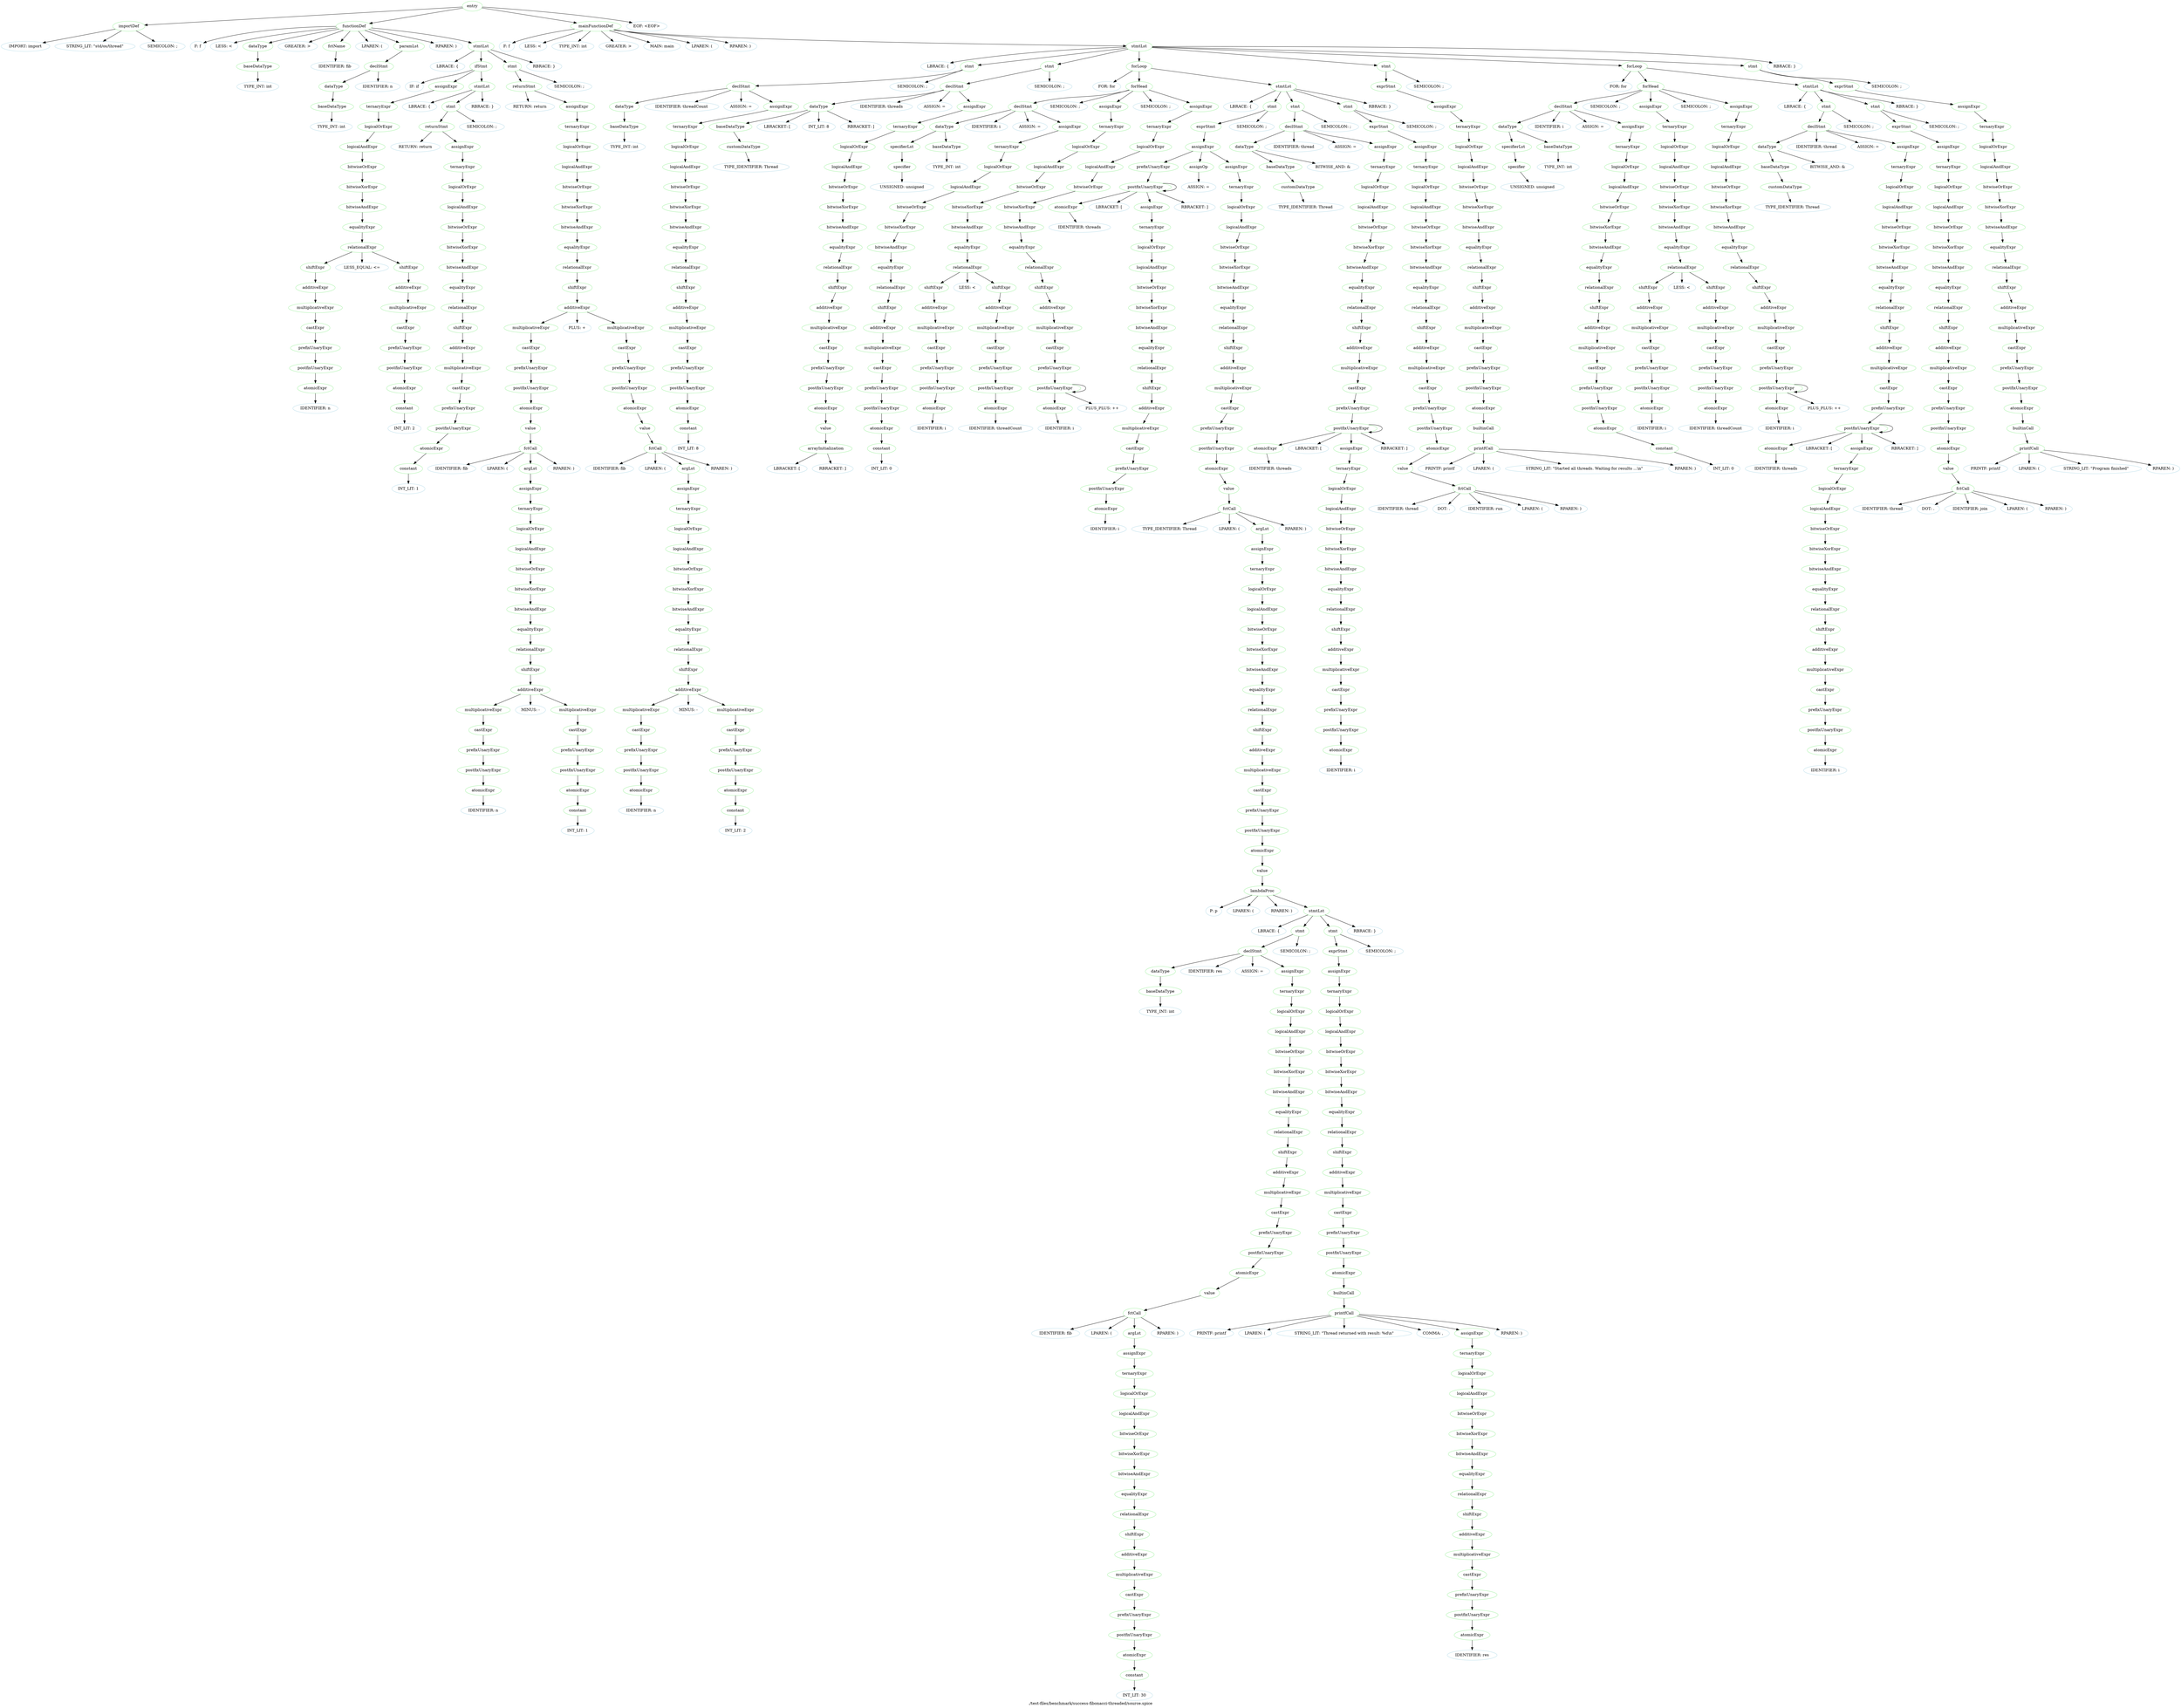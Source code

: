 digraph {
 rankdir="TB";
 label="./test-files/benchmark/success-fibonacci-threaded/source.spice";
 L1C0_entry [color="lightgreen",label="entry"];
 L1C0_importDef [color="lightgreen",label="importDef"];
 L1C0_entry -> L1C0_importDef;
 L1C0 [color="lightblue",label="IMPORT: import"];
 L1C0_importDef -> L1C0
 L1C7 [color="lightblue",label="STRING_LIT: \"std/os/thread\""];
 L1C0_importDef -> L1C7
 L1C22 [color="lightblue",label="SEMICOLON: ;"];
 L1C0_importDef -> L1C22
 L3C0_functionDef [color="lightgreen",label="functionDef"];
 L1C0_entry -> L3C0_functionDef;
 L3C0 [color="lightblue",label="F: f"];
 L3C0_functionDef -> L3C0
 L3C1 [color="lightblue",label="LESS: <"];
 L3C0_functionDef -> L3C1
 L3C2_dataType [color="lightgreen",label="dataType"];
 L3C0_functionDef -> L3C2_dataType;
 L3C2_baseDataType [color="lightgreen",label="baseDataType"];
 L3C2_dataType -> L3C2_baseDataType;
 L3C2 [color="lightblue",label="TYPE_INT: int"];
 L3C2_baseDataType -> L3C2
 L3C5 [color="lightblue",label="GREATER: >"];
 L3C0_functionDef -> L3C5
 L3C7_fctName [color="lightgreen",label="fctName"];
 L3C0_functionDef -> L3C7_fctName;
 L3C7 [color="lightblue",label="IDENTIFIER: fib"];
 L3C7_fctName -> L3C7
 L3C10 [color="lightblue",label="LPAREN: ("];
 L3C0_functionDef -> L3C10
 L3C11_paramLst [color="lightgreen",label="paramLst"];
 L3C0_functionDef -> L3C11_paramLst;
 L3C11_declStmt [color="lightgreen",label="declStmt"];
 L3C11_paramLst -> L3C11_declStmt;
 L3C11_dataType [color="lightgreen",label="dataType"];
 L3C11_declStmt -> L3C11_dataType;
 L3C11_baseDataType [color="lightgreen",label="baseDataType"];
 L3C11_dataType -> L3C11_baseDataType;
 L3C11 [color="lightblue",label="TYPE_INT: int"];
 L3C11_baseDataType -> L3C11
 L3C15 [color="lightblue",label="IDENTIFIER: n"];
 L3C11_declStmt -> L3C15
 L3C16 [color="lightblue",label="RPAREN: )"];
 L3C0_functionDef -> L3C16
 L3C18_stmtLst [color="lightgreen",label="stmtLst"];
 L3C0_functionDef -> L3C18_stmtLst;
 L3C18 [color="lightblue",label="LBRACE: {"];
 L3C18_stmtLst -> L3C18
 L4C4_ifStmt [color="lightgreen",label="ifStmt"];
 L3C18_stmtLst -> L4C4_ifStmt;
 L4C4 [color="lightblue",label="IF: if"];
 L4C4_ifStmt -> L4C4
 L4C7_assignExpr [color="lightgreen",label="assignExpr"];
 L4C4_ifStmt -> L4C7_assignExpr;
 L4C7_ternaryExpr [color="lightgreen",label="ternaryExpr"];
 L4C7_assignExpr -> L4C7_ternaryExpr;
 L4C7_logicalOrExpr [color="lightgreen",label="logicalOrExpr"];
 L4C7_ternaryExpr -> L4C7_logicalOrExpr;
 L4C7_logicalAndExpr [color="lightgreen",label="logicalAndExpr"];
 L4C7_logicalOrExpr -> L4C7_logicalAndExpr;
 L4C7_bitwiseOrExpr [color="lightgreen",label="bitwiseOrExpr"];
 L4C7_logicalAndExpr -> L4C7_bitwiseOrExpr;
 L4C7_bitwiseXorExpr [color="lightgreen",label="bitwiseXorExpr"];
 L4C7_bitwiseOrExpr -> L4C7_bitwiseXorExpr;
 L4C7_bitwiseAndExpr [color="lightgreen",label="bitwiseAndExpr"];
 L4C7_bitwiseXorExpr -> L4C7_bitwiseAndExpr;
 L4C7_equalityExpr [color="lightgreen",label="equalityExpr"];
 L4C7_bitwiseAndExpr -> L4C7_equalityExpr;
 L4C7_relationalExpr [color="lightgreen",label="relationalExpr"];
 L4C7_equalityExpr -> L4C7_relationalExpr;
 L4C7_shiftExpr [color="lightgreen",label="shiftExpr"];
 L4C7_relationalExpr -> L4C7_shiftExpr;
 L4C7_additiveExpr [color="lightgreen",label="additiveExpr"];
 L4C7_shiftExpr -> L4C7_additiveExpr;
 L4C7_multiplicativeExpr [color="lightgreen",label="multiplicativeExpr"];
 L4C7_additiveExpr -> L4C7_multiplicativeExpr;
 L4C7_castExpr [color="lightgreen",label="castExpr"];
 L4C7_multiplicativeExpr -> L4C7_castExpr;
 L4C7_prefixUnaryExpr [color="lightgreen",label="prefixUnaryExpr"];
 L4C7_castExpr -> L4C7_prefixUnaryExpr;
 L4C7_postfixUnaryExpr [color="lightgreen",label="postfixUnaryExpr"];
 L4C7_prefixUnaryExpr -> L4C7_postfixUnaryExpr;
 L4C7_atomicExpr [color="lightgreen",label="atomicExpr"];
 L4C7_postfixUnaryExpr -> L4C7_atomicExpr;
 L4C7 [color="lightblue",label="IDENTIFIER: n"];
 L4C7_atomicExpr -> L4C7
 L4C9 [color="lightblue",label="LESS_EQUAL: <="];
 L4C7_relationalExpr -> L4C9
 L4C12_shiftExpr [color="lightgreen",label="shiftExpr"];
 L4C7_relationalExpr -> L4C12_shiftExpr;
 L4C12_additiveExpr [color="lightgreen",label="additiveExpr"];
 L4C12_shiftExpr -> L4C12_additiveExpr;
 L4C12_multiplicativeExpr [color="lightgreen",label="multiplicativeExpr"];
 L4C12_additiveExpr -> L4C12_multiplicativeExpr;
 L4C12_castExpr [color="lightgreen",label="castExpr"];
 L4C12_multiplicativeExpr -> L4C12_castExpr;
 L4C12_prefixUnaryExpr [color="lightgreen",label="prefixUnaryExpr"];
 L4C12_castExpr -> L4C12_prefixUnaryExpr;
 L4C12_postfixUnaryExpr [color="lightgreen",label="postfixUnaryExpr"];
 L4C12_prefixUnaryExpr -> L4C12_postfixUnaryExpr;
 L4C12_atomicExpr [color="lightgreen",label="atomicExpr"];
 L4C12_postfixUnaryExpr -> L4C12_atomicExpr;
 L4C12_constant [color="lightgreen",label="constant"];
 L4C12_atomicExpr -> L4C12_constant;
 L4C12 [color="lightblue",label="INT_LIT: 2"];
 L4C12_constant -> L4C12
 L4C14_stmtLst [color="lightgreen",label="stmtLst"];
 L4C4_ifStmt -> L4C14_stmtLst;
 L4C14 [color="lightblue",label="LBRACE: {"];
 L4C14_stmtLst -> L4C14
 L4C16_stmt [color="lightgreen",label="stmt"];
 L4C14_stmtLst -> L4C16_stmt;
 L4C16_returnStmt [color="lightgreen",label="returnStmt"];
 L4C16_stmt -> L4C16_returnStmt;
 L4C16 [color="lightblue",label="RETURN: return"];
 L4C16_returnStmt -> L4C16
 L4C23_assignExpr [color="lightgreen",label="assignExpr"];
 L4C16_returnStmt -> L4C23_assignExpr;
 L4C23_ternaryExpr [color="lightgreen",label="ternaryExpr"];
 L4C23_assignExpr -> L4C23_ternaryExpr;
 L4C23_logicalOrExpr [color="lightgreen",label="logicalOrExpr"];
 L4C23_ternaryExpr -> L4C23_logicalOrExpr;
 L4C23_logicalAndExpr [color="lightgreen",label="logicalAndExpr"];
 L4C23_logicalOrExpr -> L4C23_logicalAndExpr;
 L4C23_bitwiseOrExpr [color="lightgreen",label="bitwiseOrExpr"];
 L4C23_logicalAndExpr -> L4C23_bitwiseOrExpr;
 L4C23_bitwiseXorExpr [color="lightgreen",label="bitwiseXorExpr"];
 L4C23_bitwiseOrExpr -> L4C23_bitwiseXorExpr;
 L4C23_bitwiseAndExpr [color="lightgreen",label="bitwiseAndExpr"];
 L4C23_bitwiseXorExpr -> L4C23_bitwiseAndExpr;
 L4C23_equalityExpr [color="lightgreen",label="equalityExpr"];
 L4C23_bitwiseAndExpr -> L4C23_equalityExpr;
 L4C23_relationalExpr [color="lightgreen",label="relationalExpr"];
 L4C23_equalityExpr -> L4C23_relationalExpr;
 L4C23_shiftExpr [color="lightgreen",label="shiftExpr"];
 L4C23_relationalExpr -> L4C23_shiftExpr;
 L4C23_additiveExpr [color="lightgreen",label="additiveExpr"];
 L4C23_shiftExpr -> L4C23_additiveExpr;
 L4C23_multiplicativeExpr [color="lightgreen",label="multiplicativeExpr"];
 L4C23_additiveExpr -> L4C23_multiplicativeExpr;
 L4C23_castExpr [color="lightgreen",label="castExpr"];
 L4C23_multiplicativeExpr -> L4C23_castExpr;
 L4C23_prefixUnaryExpr [color="lightgreen",label="prefixUnaryExpr"];
 L4C23_castExpr -> L4C23_prefixUnaryExpr;
 L4C23_postfixUnaryExpr [color="lightgreen",label="postfixUnaryExpr"];
 L4C23_prefixUnaryExpr -> L4C23_postfixUnaryExpr;
 L4C23_atomicExpr [color="lightgreen",label="atomicExpr"];
 L4C23_postfixUnaryExpr -> L4C23_atomicExpr;
 L4C23_constant [color="lightgreen",label="constant"];
 L4C23_atomicExpr -> L4C23_constant;
 L4C23 [color="lightblue",label="INT_LIT: 1"];
 L4C23_constant -> L4C23
 L4C24 [color="lightblue",label="SEMICOLON: ;"];
 L4C16_stmt -> L4C24
 L4C26 [color="lightblue",label="RBRACE: }"];
 L4C14_stmtLst -> L4C26
 L5C4_stmt [color="lightgreen",label="stmt"];
 L3C18_stmtLst -> L5C4_stmt;
 L5C4_returnStmt [color="lightgreen",label="returnStmt"];
 L5C4_stmt -> L5C4_returnStmt;
 L5C4 [color="lightblue",label="RETURN: return"];
 L5C4_returnStmt -> L5C4
 L5C11_assignExpr [color="lightgreen",label="assignExpr"];
 L5C4_returnStmt -> L5C11_assignExpr;
 L5C11_ternaryExpr [color="lightgreen",label="ternaryExpr"];
 L5C11_assignExpr -> L5C11_ternaryExpr;
 L5C11_logicalOrExpr [color="lightgreen",label="logicalOrExpr"];
 L5C11_ternaryExpr -> L5C11_logicalOrExpr;
 L5C11_logicalAndExpr [color="lightgreen",label="logicalAndExpr"];
 L5C11_logicalOrExpr -> L5C11_logicalAndExpr;
 L5C11_bitwiseOrExpr [color="lightgreen",label="bitwiseOrExpr"];
 L5C11_logicalAndExpr -> L5C11_bitwiseOrExpr;
 L5C11_bitwiseXorExpr [color="lightgreen",label="bitwiseXorExpr"];
 L5C11_bitwiseOrExpr -> L5C11_bitwiseXorExpr;
 L5C11_bitwiseAndExpr [color="lightgreen",label="bitwiseAndExpr"];
 L5C11_bitwiseXorExpr -> L5C11_bitwiseAndExpr;
 L5C11_equalityExpr [color="lightgreen",label="equalityExpr"];
 L5C11_bitwiseAndExpr -> L5C11_equalityExpr;
 L5C11_relationalExpr [color="lightgreen",label="relationalExpr"];
 L5C11_equalityExpr -> L5C11_relationalExpr;
 L5C11_shiftExpr [color="lightgreen",label="shiftExpr"];
 L5C11_relationalExpr -> L5C11_shiftExpr;
 L5C11_additiveExpr [color="lightgreen",label="additiveExpr"];
 L5C11_shiftExpr -> L5C11_additiveExpr;
 L5C11_multiplicativeExpr [color="lightgreen",label="multiplicativeExpr"];
 L5C11_additiveExpr -> L5C11_multiplicativeExpr;
 L5C11_castExpr [color="lightgreen",label="castExpr"];
 L5C11_multiplicativeExpr -> L5C11_castExpr;
 L5C11_prefixUnaryExpr [color="lightgreen",label="prefixUnaryExpr"];
 L5C11_castExpr -> L5C11_prefixUnaryExpr;
 L5C11_postfixUnaryExpr [color="lightgreen",label="postfixUnaryExpr"];
 L5C11_prefixUnaryExpr -> L5C11_postfixUnaryExpr;
 L5C11_atomicExpr [color="lightgreen",label="atomicExpr"];
 L5C11_postfixUnaryExpr -> L5C11_atomicExpr;
 L5C11_value [color="lightgreen",label="value"];
 L5C11_atomicExpr -> L5C11_value;
 L5C11_fctCall [color="lightgreen",label="fctCall"];
 L5C11_value -> L5C11_fctCall;
 L5C11 [color="lightblue",label="IDENTIFIER: fib"];
 L5C11_fctCall -> L5C11
 L5C14 [color="lightblue",label="LPAREN: ("];
 L5C11_fctCall -> L5C14
 L5C15_argLst [color="lightgreen",label="argLst"];
 L5C11_fctCall -> L5C15_argLst;
 L5C15_assignExpr [color="lightgreen",label="assignExpr"];
 L5C15_argLst -> L5C15_assignExpr;
 L5C15_ternaryExpr [color="lightgreen",label="ternaryExpr"];
 L5C15_assignExpr -> L5C15_ternaryExpr;
 L5C15_logicalOrExpr [color="lightgreen",label="logicalOrExpr"];
 L5C15_ternaryExpr -> L5C15_logicalOrExpr;
 L5C15_logicalAndExpr [color="lightgreen",label="logicalAndExpr"];
 L5C15_logicalOrExpr -> L5C15_logicalAndExpr;
 L5C15_bitwiseOrExpr [color="lightgreen",label="bitwiseOrExpr"];
 L5C15_logicalAndExpr -> L5C15_bitwiseOrExpr;
 L5C15_bitwiseXorExpr [color="lightgreen",label="bitwiseXorExpr"];
 L5C15_bitwiseOrExpr -> L5C15_bitwiseXorExpr;
 L5C15_bitwiseAndExpr [color="lightgreen",label="bitwiseAndExpr"];
 L5C15_bitwiseXorExpr -> L5C15_bitwiseAndExpr;
 L5C15_equalityExpr [color="lightgreen",label="equalityExpr"];
 L5C15_bitwiseAndExpr -> L5C15_equalityExpr;
 L5C15_relationalExpr [color="lightgreen",label="relationalExpr"];
 L5C15_equalityExpr -> L5C15_relationalExpr;
 L5C15_shiftExpr [color="lightgreen",label="shiftExpr"];
 L5C15_relationalExpr -> L5C15_shiftExpr;
 L5C15_additiveExpr [color="lightgreen",label="additiveExpr"];
 L5C15_shiftExpr -> L5C15_additiveExpr;
 L5C15_multiplicativeExpr [color="lightgreen",label="multiplicativeExpr"];
 L5C15_additiveExpr -> L5C15_multiplicativeExpr;
 L5C15_castExpr [color="lightgreen",label="castExpr"];
 L5C15_multiplicativeExpr -> L5C15_castExpr;
 L5C15_prefixUnaryExpr [color="lightgreen",label="prefixUnaryExpr"];
 L5C15_castExpr -> L5C15_prefixUnaryExpr;
 L5C15_postfixUnaryExpr [color="lightgreen",label="postfixUnaryExpr"];
 L5C15_prefixUnaryExpr -> L5C15_postfixUnaryExpr;
 L5C15_atomicExpr [color="lightgreen",label="atomicExpr"];
 L5C15_postfixUnaryExpr -> L5C15_atomicExpr;
 L5C15 [color="lightblue",label="IDENTIFIER: n"];
 L5C15_atomicExpr -> L5C15
 L5C17 [color="lightblue",label="MINUS: -"];
 L5C15_additiveExpr -> L5C17
 L5C19_multiplicativeExpr [color="lightgreen",label="multiplicativeExpr"];
 L5C15_additiveExpr -> L5C19_multiplicativeExpr;
 L5C19_castExpr [color="lightgreen",label="castExpr"];
 L5C19_multiplicativeExpr -> L5C19_castExpr;
 L5C19_prefixUnaryExpr [color="lightgreen",label="prefixUnaryExpr"];
 L5C19_castExpr -> L5C19_prefixUnaryExpr;
 L5C19_postfixUnaryExpr [color="lightgreen",label="postfixUnaryExpr"];
 L5C19_prefixUnaryExpr -> L5C19_postfixUnaryExpr;
 L5C19_atomicExpr [color="lightgreen",label="atomicExpr"];
 L5C19_postfixUnaryExpr -> L5C19_atomicExpr;
 L5C19_constant [color="lightgreen",label="constant"];
 L5C19_atomicExpr -> L5C19_constant;
 L5C19 [color="lightblue",label="INT_LIT: 1"];
 L5C19_constant -> L5C19
 L5C20 [color="lightblue",label="RPAREN: )"];
 L5C11_fctCall -> L5C20
 L5C22 [color="lightblue",label="PLUS: +"];
 L5C11_additiveExpr -> L5C22
 L5C24_multiplicativeExpr [color="lightgreen",label="multiplicativeExpr"];
 L5C11_additiveExpr -> L5C24_multiplicativeExpr;
 L5C24_castExpr [color="lightgreen",label="castExpr"];
 L5C24_multiplicativeExpr -> L5C24_castExpr;
 L5C24_prefixUnaryExpr [color="lightgreen",label="prefixUnaryExpr"];
 L5C24_castExpr -> L5C24_prefixUnaryExpr;
 L5C24_postfixUnaryExpr [color="lightgreen",label="postfixUnaryExpr"];
 L5C24_prefixUnaryExpr -> L5C24_postfixUnaryExpr;
 L5C24_atomicExpr [color="lightgreen",label="atomicExpr"];
 L5C24_postfixUnaryExpr -> L5C24_atomicExpr;
 L5C24_value [color="lightgreen",label="value"];
 L5C24_atomicExpr -> L5C24_value;
 L5C24_fctCall [color="lightgreen",label="fctCall"];
 L5C24_value -> L5C24_fctCall;
 L5C24 [color="lightblue",label="IDENTIFIER: fib"];
 L5C24_fctCall -> L5C24
 L5C27 [color="lightblue",label="LPAREN: ("];
 L5C24_fctCall -> L5C27
 L5C28_argLst [color="lightgreen",label="argLst"];
 L5C24_fctCall -> L5C28_argLst;
 L5C28_assignExpr [color="lightgreen",label="assignExpr"];
 L5C28_argLst -> L5C28_assignExpr;
 L5C28_ternaryExpr [color="lightgreen",label="ternaryExpr"];
 L5C28_assignExpr -> L5C28_ternaryExpr;
 L5C28_logicalOrExpr [color="lightgreen",label="logicalOrExpr"];
 L5C28_ternaryExpr -> L5C28_logicalOrExpr;
 L5C28_logicalAndExpr [color="lightgreen",label="logicalAndExpr"];
 L5C28_logicalOrExpr -> L5C28_logicalAndExpr;
 L5C28_bitwiseOrExpr [color="lightgreen",label="bitwiseOrExpr"];
 L5C28_logicalAndExpr -> L5C28_bitwiseOrExpr;
 L5C28_bitwiseXorExpr [color="lightgreen",label="bitwiseXorExpr"];
 L5C28_bitwiseOrExpr -> L5C28_bitwiseXorExpr;
 L5C28_bitwiseAndExpr [color="lightgreen",label="bitwiseAndExpr"];
 L5C28_bitwiseXorExpr -> L5C28_bitwiseAndExpr;
 L5C28_equalityExpr [color="lightgreen",label="equalityExpr"];
 L5C28_bitwiseAndExpr -> L5C28_equalityExpr;
 L5C28_relationalExpr [color="lightgreen",label="relationalExpr"];
 L5C28_equalityExpr -> L5C28_relationalExpr;
 L5C28_shiftExpr [color="lightgreen",label="shiftExpr"];
 L5C28_relationalExpr -> L5C28_shiftExpr;
 L5C28_additiveExpr [color="lightgreen",label="additiveExpr"];
 L5C28_shiftExpr -> L5C28_additiveExpr;
 L5C28_multiplicativeExpr [color="lightgreen",label="multiplicativeExpr"];
 L5C28_additiveExpr -> L5C28_multiplicativeExpr;
 L5C28_castExpr [color="lightgreen",label="castExpr"];
 L5C28_multiplicativeExpr -> L5C28_castExpr;
 L5C28_prefixUnaryExpr [color="lightgreen",label="prefixUnaryExpr"];
 L5C28_castExpr -> L5C28_prefixUnaryExpr;
 L5C28_postfixUnaryExpr [color="lightgreen",label="postfixUnaryExpr"];
 L5C28_prefixUnaryExpr -> L5C28_postfixUnaryExpr;
 L5C28_atomicExpr [color="lightgreen",label="atomicExpr"];
 L5C28_postfixUnaryExpr -> L5C28_atomicExpr;
 L5C28 [color="lightblue",label="IDENTIFIER: n"];
 L5C28_atomicExpr -> L5C28
 L5C30 [color="lightblue",label="MINUS: -"];
 L5C28_additiveExpr -> L5C30
 L5C32_multiplicativeExpr [color="lightgreen",label="multiplicativeExpr"];
 L5C28_additiveExpr -> L5C32_multiplicativeExpr;
 L5C32_castExpr [color="lightgreen",label="castExpr"];
 L5C32_multiplicativeExpr -> L5C32_castExpr;
 L5C32_prefixUnaryExpr [color="lightgreen",label="prefixUnaryExpr"];
 L5C32_castExpr -> L5C32_prefixUnaryExpr;
 L5C32_postfixUnaryExpr [color="lightgreen",label="postfixUnaryExpr"];
 L5C32_prefixUnaryExpr -> L5C32_postfixUnaryExpr;
 L5C32_atomicExpr [color="lightgreen",label="atomicExpr"];
 L5C32_postfixUnaryExpr -> L5C32_atomicExpr;
 L5C32_constant [color="lightgreen",label="constant"];
 L5C32_atomicExpr -> L5C32_constant;
 L5C32 [color="lightblue",label="INT_LIT: 2"];
 L5C32_constant -> L5C32
 L5C33 [color="lightblue",label="RPAREN: )"];
 L5C24_fctCall -> L5C33
 L5C34 [color="lightblue",label="SEMICOLON: ;"];
 L5C4_stmt -> L5C34
 L6C0 [color="lightblue",label="RBRACE: }"];
 L3C18_stmtLst -> L6C0
 L8C0_mainFunctionDef [color="lightgreen",label="mainFunctionDef"];
 L1C0_entry -> L8C0_mainFunctionDef;
 L8C0 [color="lightblue",label="F: f"];
 L8C0_mainFunctionDef -> L8C0
 L8C1 [color="lightblue",label="LESS: <"];
 L8C0_mainFunctionDef -> L8C1
 L8C2 [color="lightblue",label="TYPE_INT: int"];
 L8C0_mainFunctionDef -> L8C2
 L8C5 [color="lightblue",label="GREATER: >"];
 L8C0_mainFunctionDef -> L8C5
 L8C7 [color="lightblue",label="MAIN: main"];
 L8C0_mainFunctionDef -> L8C7
 L8C11 [color="lightblue",label="LPAREN: ("];
 L8C0_mainFunctionDef -> L8C11
 L8C12 [color="lightblue",label="RPAREN: )"];
 L8C0_mainFunctionDef -> L8C12
 L8C14_stmtLst [color="lightgreen",label="stmtLst"];
 L8C0_mainFunctionDef -> L8C14_stmtLst;
 L8C14 [color="lightblue",label="LBRACE: {"];
 L8C14_stmtLst -> L8C14
 L9C4_stmt [color="lightgreen",label="stmt"];
 L8C14_stmtLst -> L9C4_stmt;
 L9C4_declStmt [color="lightgreen",label="declStmt"];
 L9C4_stmt -> L9C4_declStmt;
 L9C4_dataType [color="lightgreen",label="dataType"];
 L9C4_declStmt -> L9C4_dataType;
 L9C4_baseDataType [color="lightgreen",label="baseDataType"];
 L9C4_dataType -> L9C4_baseDataType;
 L9C4 [color="lightblue",label="TYPE_INT: int"];
 L9C4_baseDataType -> L9C4
 L9C8 [color="lightblue",label="IDENTIFIER: threadCount"];
 L9C4_declStmt -> L9C8
 L9C20 [color="lightblue",label="ASSIGN: ="];
 L9C4_declStmt -> L9C20
 L9C22_assignExpr [color="lightgreen",label="assignExpr"];
 L9C4_declStmt -> L9C22_assignExpr;
 L9C22_ternaryExpr [color="lightgreen",label="ternaryExpr"];
 L9C22_assignExpr -> L9C22_ternaryExpr;
 L9C22_logicalOrExpr [color="lightgreen",label="logicalOrExpr"];
 L9C22_ternaryExpr -> L9C22_logicalOrExpr;
 L9C22_logicalAndExpr [color="lightgreen",label="logicalAndExpr"];
 L9C22_logicalOrExpr -> L9C22_logicalAndExpr;
 L9C22_bitwiseOrExpr [color="lightgreen",label="bitwiseOrExpr"];
 L9C22_logicalAndExpr -> L9C22_bitwiseOrExpr;
 L9C22_bitwiseXorExpr [color="lightgreen",label="bitwiseXorExpr"];
 L9C22_bitwiseOrExpr -> L9C22_bitwiseXorExpr;
 L9C22_bitwiseAndExpr [color="lightgreen",label="bitwiseAndExpr"];
 L9C22_bitwiseXorExpr -> L9C22_bitwiseAndExpr;
 L9C22_equalityExpr [color="lightgreen",label="equalityExpr"];
 L9C22_bitwiseAndExpr -> L9C22_equalityExpr;
 L9C22_relationalExpr [color="lightgreen",label="relationalExpr"];
 L9C22_equalityExpr -> L9C22_relationalExpr;
 L9C22_shiftExpr [color="lightgreen",label="shiftExpr"];
 L9C22_relationalExpr -> L9C22_shiftExpr;
 L9C22_additiveExpr [color="lightgreen",label="additiveExpr"];
 L9C22_shiftExpr -> L9C22_additiveExpr;
 L9C22_multiplicativeExpr [color="lightgreen",label="multiplicativeExpr"];
 L9C22_additiveExpr -> L9C22_multiplicativeExpr;
 L9C22_castExpr [color="lightgreen",label="castExpr"];
 L9C22_multiplicativeExpr -> L9C22_castExpr;
 L9C22_prefixUnaryExpr [color="lightgreen",label="prefixUnaryExpr"];
 L9C22_castExpr -> L9C22_prefixUnaryExpr;
 L9C22_postfixUnaryExpr [color="lightgreen",label="postfixUnaryExpr"];
 L9C22_prefixUnaryExpr -> L9C22_postfixUnaryExpr;
 L9C22_atomicExpr [color="lightgreen",label="atomicExpr"];
 L9C22_postfixUnaryExpr -> L9C22_atomicExpr;
 L9C22_constant [color="lightgreen",label="constant"];
 L9C22_atomicExpr -> L9C22_constant;
 L9C22 [color="lightblue",label="INT_LIT: 8"];
 L9C22_constant -> L9C22
 L9C23 [color="lightblue",label="SEMICOLON: ;"];
 L9C4_stmt -> L9C23
 L10C4_stmt [color="lightgreen",label="stmt"];
 L8C14_stmtLst -> L10C4_stmt;
 L10C4_declStmt [color="lightgreen",label="declStmt"];
 L10C4_stmt -> L10C4_declStmt;
 L10C4_dataType [color="lightgreen",label="dataType"];
 L10C4_declStmt -> L10C4_dataType;
 L10C4_baseDataType [color="lightgreen",label="baseDataType"];
 L10C4_dataType -> L10C4_baseDataType;
 L10C4_customDataType [color="lightgreen",label="customDataType"];
 L10C4_baseDataType -> L10C4_customDataType;
 L10C4 [color="lightblue",label="TYPE_IDENTIFIER: Thread"];
 L10C4_customDataType -> L10C4
 L10C10 [color="lightblue",label="LBRACKET: ["];
 L10C4_dataType -> L10C10
 L10C11 [color="lightblue",label="INT_LIT: 8"];
 L10C4_dataType -> L10C11
 L10C12 [color="lightblue",label="RBRACKET: ]"];
 L10C4_dataType -> L10C12
 L10C14 [color="lightblue",label="IDENTIFIER: threads"];
 L10C4_declStmt -> L10C14
 L10C22 [color="lightblue",label="ASSIGN: ="];
 L10C4_declStmt -> L10C22
 L10C24_assignExpr [color="lightgreen",label="assignExpr"];
 L10C4_declStmt -> L10C24_assignExpr;
 L10C24_ternaryExpr [color="lightgreen",label="ternaryExpr"];
 L10C24_assignExpr -> L10C24_ternaryExpr;
 L10C24_logicalOrExpr [color="lightgreen",label="logicalOrExpr"];
 L10C24_ternaryExpr -> L10C24_logicalOrExpr;
 L10C24_logicalAndExpr [color="lightgreen",label="logicalAndExpr"];
 L10C24_logicalOrExpr -> L10C24_logicalAndExpr;
 L10C24_bitwiseOrExpr [color="lightgreen",label="bitwiseOrExpr"];
 L10C24_logicalAndExpr -> L10C24_bitwiseOrExpr;
 L10C24_bitwiseXorExpr [color="lightgreen",label="bitwiseXorExpr"];
 L10C24_bitwiseOrExpr -> L10C24_bitwiseXorExpr;
 L10C24_bitwiseAndExpr [color="lightgreen",label="bitwiseAndExpr"];
 L10C24_bitwiseXorExpr -> L10C24_bitwiseAndExpr;
 L10C24_equalityExpr [color="lightgreen",label="equalityExpr"];
 L10C24_bitwiseAndExpr -> L10C24_equalityExpr;
 L10C24_relationalExpr [color="lightgreen",label="relationalExpr"];
 L10C24_equalityExpr -> L10C24_relationalExpr;
 L10C24_shiftExpr [color="lightgreen",label="shiftExpr"];
 L10C24_relationalExpr -> L10C24_shiftExpr;
 L10C24_additiveExpr [color="lightgreen",label="additiveExpr"];
 L10C24_shiftExpr -> L10C24_additiveExpr;
 L10C24_multiplicativeExpr [color="lightgreen",label="multiplicativeExpr"];
 L10C24_additiveExpr -> L10C24_multiplicativeExpr;
 L10C24_castExpr [color="lightgreen",label="castExpr"];
 L10C24_multiplicativeExpr -> L10C24_castExpr;
 L10C24_prefixUnaryExpr [color="lightgreen",label="prefixUnaryExpr"];
 L10C24_castExpr -> L10C24_prefixUnaryExpr;
 L10C24_postfixUnaryExpr [color="lightgreen",label="postfixUnaryExpr"];
 L10C24_prefixUnaryExpr -> L10C24_postfixUnaryExpr;
 L10C24_atomicExpr [color="lightgreen",label="atomicExpr"];
 L10C24_postfixUnaryExpr -> L10C24_atomicExpr;
 L10C24_value [color="lightgreen",label="value"];
 L10C24_atomicExpr -> L10C24_value;
 L10C24_arrayInitialization [color="lightgreen",label="arrayInitialization"];
 L10C24_value -> L10C24_arrayInitialization;
 L10C24 [color="lightblue",label="LBRACKET: ["];
 L10C24_arrayInitialization -> L10C24
 L10C25 [color="lightblue",label="RBRACKET: ]"];
 L10C24_arrayInitialization -> L10C25
 L10C26 [color="lightblue",label="SEMICOLON: ;"];
 L10C4_stmt -> L10C26
 L11C4_forLoop [color="lightgreen",label="forLoop"];
 L8C14_stmtLst -> L11C4_forLoop;
 L11C4 [color="lightblue",label="FOR: for"];
 L11C4_forLoop -> L11C4
 L11C8_forHead [color="lightgreen",label="forHead"];
 L11C4_forLoop -> L11C8_forHead;
 L11C8_declStmt [color="lightgreen",label="declStmt"];
 L11C8_forHead -> L11C8_declStmt;
 L11C8_dataType [color="lightgreen",label="dataType"];
 L11C8_declStmt -> L11C8_dataType;
 L11C8_specifierLst [color="lightgreen",label="specifierLst"];
 L11C8_dataType -> L11C8_specifierLst;
 L11C8_specifier [color="lightgreen",label="specifier"];
 L11C8_specifierLst -> L11C8_specifier;
 L11C8 [color="lightblue",label="UNSIGNED: unsigned"];
 L11C8_specifier -> L11C8
 L11C17_baseDataType [color="lightgreen",label="baseDataType"];
 L11C8_dataType -> L11C17_baseDataType;
 L11C17 [color="lightblue",label="TYPE_INT: int"];
 L11C17_baseDataType -> L11C17
 L11C21 [color="lightblue",label="IDENTIFIER: i"];
 L11C8_declStmt -> L11C21
 L11C23 [color="lightblue",label="ASSIGN: ="];
 L11C8_declStmt -> L11C23
 L11C25_assignExpr [color="lightgreen",label="assignExpr"];
 L11C8_declStmt -> L11C25_assignExpr;
 L11C25_ternaryExpr [color="lightgreen",label="ternaryExpr"];
 L11C25_assignExpr -> L11C25_ternaryExpr;
 L11C25_logicalOrExpr [color="lightgreen",label="logicalOrExpr"];
 L11C25_ternaryExpr -> L11C25_logicalOrExpr;
 L11C25_logicalAndExpr [color="lightgreen",label="logicalAndExpr"];
 L11C25_logicalOrExpr -> L11C25_logicalAndExpr;
 L11C25_bitwiseOrExpr [color="lightgreen",label="bitwiseOrExpr"];
 L11C25_logicalAndExpr -> L11C25_bitwiseOrExpr;
 L11C25_bitwiseXorExpr [color="lightgreen",label="bitwiseXorExpr"];
 L11C25_bitwiseOrExpr -> L11C25_bitwiseXorExpr;
 L11C25_bitwiseAndExpr [color="lightgreen",label="bitwiseAndExpr"];
 L11C25_bitwiseXorExpr -> L11C25_bitwiseAndExpr;
 L11C25_equalityExpr [color="lightgreen",label="equalityExpr"];
 L11C25_bitwiseAndExpr -> L11C25_equalityExpr;
 L11C25_relationalExpr [color="lightgreen",label="relationalExpr"];
 L11C25_equalityExpr -> L11C25_relationalExpr;
 L11C25_shiftExpr [color="lightgreen",label="shiftExpr"];
 L11C25_relationalExpr -> L11C25_shiftExpr;
 L11C25_additiveExpr [color="lightgreen",label="additiveExpr"];
 L11C25_shiftExpr -> L11C25_additiveExpr;
 L11C25_multiplicativeExpr [color="lightgreen",label="multiplicativeExpr"];
 L11C25_additiveExpr -> L11C25_multiplicativeExpr;
 L11C25_castExpr [color="lightgreen",label="castExpr"];
 L11C25_multiplicativeExpr -> L11C25_castExpr;
 L11C25_prefixUnaryExpr [color="lightgreen",label="prefixUnaryExpr"];
 L11C25_castExpr -> L11C25_prefixUnaryExpr;
 L11C25_postfixUnaryExpr [color="lightgreen",label="postfixUnaryExpr"];
 L11C25_prefixUnaryExpr -> L11C25_postfixUnaryExpr;
 L11C25_atomicExpr [color="lightgreen",label="atomicExpr"];
 L11C25_postfixUnaryExpr -> L11C25_atomicExpr;
 L11C25_constant [color="lightgreen",label="constant"];
 L11C25_atomicExpr -> L11C25_constant;
 L11C25 [color="lightblue",label="INT_LIT: 0"];
 L11C25_constant -> L11C25
 L11C26 [color="lightblue",label="SEMICOLON: ;"];
 L11C8_forHead -> L11C26
 L11C28_assignExpr [color="lightgreen",label="assignExpr"];
 L11C8_forHead -> L11C28_assignExpr;
 L11C28_ternaryExpr [color="lightgreen",label="ternaryExpr"];
 L11C28_assignExpr -> L11C28_ternaryExpr;
 L11C28_logicalOrExpr [color="lightgreen",label="logicalOrExpr"];
 L11C28_ternaryExpr -> L11C28_logicalOrExpr;
 L11C28_logicalAndExpr [color="lightgreen",label="logicalAndExpr"];
 L11C28_logicalOrExpr -> L11C28_logicalAndExpr;
 L11C28_bitwiseOrExpr [color="lightgreen",label="bitwiseOrExpr"];
 L11C28_logicalAndExpr -> L11C28_bitwiseOrExpr;
 L11C28_bitwiseXorExpr [color="lightgreen",label="bitwiseXorExpr"];
 L11C28_bitwiseOrExpr -> L11C28_bitwiseXorExpr;
 L11C28_bitwiseAndExpr [color="lightgreen",label="bitwiseAndExpr"];
 L11C28_bitwiseXorExpr -> L11C28_bitwiseAndExpr;
 L11C28_equalityExpr [color="lightgreen",label="equalityExpr"];
 L11C28_bitwiseAndExpr -> L11C28_equalityExpr;
 L11C28_relationalExpr [color="lightgreen",label="relationalExpr"];
 L11C28_equalityExpr -> L11C28_relationalExpr;
 L11C28_shiftExpr [color="lightgreen",label="shiftExpr"];
 L11C28_relationalExpr -> L11C28_shiftExpr;
 L11C28_additiveExpr [color="lightgreen",label="additiveExpr"];
 L11C28_shiftExpr -> L11C28_additiveExpr;
 L11C28_multiplicativeExpr [color="lightgreen",label="multiplicativeExpr"];
 L11C28_additiveExpr -> L11C28_multiplicativeExpr;
 L11C28_castExpr [color="lightgreen",label="castExpr"];
 L11C28_multiplicativeExpr -> L11C28_castExpr;
 L11C28_prefixUnaryExpr [color="lightgreen",label="prefixUnaryExpr"];
 L11C28_castExpr -> L11C28_prefixUnaryExpr;
 L11C28_postfixUnaryExpr [color="lightgreen",label="postfixUnaryExpr"];
 L11C28_prefixUnaryExpr -> L11C28_postfixUnaryExpr;
 L11C28_atomicExpr [color="lightgreen",label="atomicExpr"];
 L11C28_postfixUnaryExpr -> L11C28_atomicExpr;
 L11C28 [color="lightblue",label="IDENTIFIER: i"];
 L11C28_atomicExpr -> L11C28
 L11C30 [color="lightblue",label="LESS: <"];
 L11C28_relationalExpr -> L11C30
 L11C32_shiftExpr [color="lightgreen",label="shiftExpr"];
 L11C28_relationalExpr -> L11C32_shiftExpr;
 L11C32_additiveExpr [color="lightgreen",label="additiveExpr"];
 L11C32_shiftExpr -> L11C32_additiveExpr;
 L11C32_multiplicativeExpr [color="lightgreen",label="multiplicativeExpr"];
 L11C32_additiveExpr -> L11C32_multiplicativeExpr;
 L11C32_castExpr [color="lightgreen",label="castExpr"];
 L11C32_multiplicativeExpr -> L11C32_castExpr;
 L11C32_prefixUnaryExpr [color="lightgreen",label="prefixUnaryExpr"];
 L11C32_castExpr -> L11C32_prefixUnaryExpr;
 L11C32_postfixUnaryExpr [color="lightgreen",label="postfixUnaryExpr"];
 L11C32_prefixUnaryExpr -> L11C32_postfixUnaryExpr;
 L11C32_atomicExpr [color="lightgreen",label="atomicExpr"];
 L11C32_postfixUnaryExpr -> L11C32_atomicExpr;
 L11C32 [color="lightblue",label="IDENTIFIER: threadCount"];
 L11C32_atomicExpr -> L11C32
 L11C43 [color="lightblue",label="SEMICOLON: ;"];
 L11C8_forHead -> L11C43
 L11C45_assignExpr [color="lightgreen",label="assignExpr"];
 L11C8_forHead -> L11C45_assignExpr;
 L11C45_ternaryExpr [color="lightgreen",label="ternaryExpr"];
 L11C45_assignExpr -> L11C45_ternaryExpr;
 L11C45_logicalOrExpr [color="lightgreen",label="logicalOrExpr"];
 L11C45_ternaryExpr -> L11C45_logicalOrExpr;
 L11C45_logicalAndExpr [color="lightgreen",label="logicalAndExpr"];
 L11C45_logicalOrExpr -> L11C45_logicalAndExpr;
 L11C45_bitwiseOrExpr [color="lightgreen",label="bitwiseOrExpr"];
 L11C45_logicalAndExpr -> L11C45_bitwiseOrExpr;
 L11C45_bitwiseXorExpr [color="lightgreen",label="bitwiseXorExpr"];
 L11C45_bitwiseOrExpr -> L11C45_bitwiseXorExpr;
 L11C45_bitwiseAndExpr [color="lightgreen",label="bitwiseAndExpr"];
 L11C45_bitwiseXorExpr -> L11C45_bitwiseAndExpr;
 L11C45_equalityExpr [color="lightgreen",label="equalityExpr"];
 L11C45_bitwiseAndExpr -> L11C45_equalityExpr;
 L11C45_relationalExpr [color="lightgreen",label="relationalExpr"];
 L11C45_equalityExpr -> L11C45_relationalExpr;
 L11C45_shiftExpr [color="lightgreen",label="shiftExpr"];
 L11C45_relationalExpr -> L11C45_shiftExpr;
 L11C45_additiveExpr [color="lightgreen",label="additiveExpr"];
 L11C45_shiftExpr -> L11C45_additiveExpr;
 L11C45_multiplicativeExpr [color="lightgreen",label="multiplicativeExpr"];
 L11C45_additiveExpr -> L11C45_multiplicativeExpr;
 L11C45_castExpr [color="lightgreen",label="castExpr"];
 L11C45_multiplicativeExpr -> L11C45_castExpr;
 L11C45_prefixUnaryExpr [color="lightgreen",label="prefixUnaryExpr"];
 L11C45_castExpr -> L11C45_prefixUnaryExpr;
 L11C45_postfixUnaryExpr [color="lightgreen",label="postfixUnaryExpr"];
 L11C45_prefixUnaryExpr -> L11C45_postfixUnaryExpr;
 L11C45_postfixUnaryExpr [color="lightgreen",label="postfixUnaryExpr"];
 L11C45_postfixUnaryExpr -> L11C45_postfixUnaryExpr;
 L11C45_atomicExpr [color="lightgreen",label="atomicExpr"];
 L11C45_postfixUnaryExpr -> L11C45_atomicExpr;
 L11C45 [color="lightblue",label="IDENTIFIER: i"];
 L11C45_atomicExpr -> L11C45
 L11C46 [color="lightblue",label="PLUS_PLUS: ++"];
 L11C45_postfixUnaryExpr -> L11C46
 L11C49_stmtLst [color="lightgreen",label="stmtLst"];
 L11C4_forLoop -> L11C49_stmtLst;
 L11C49 [color="lightblue",label="LBRACE: {"];
 L11C49_stmtLst -> L11C49
 L12C8_stmt [color="lightgreen",label="stmt"];
 L11C49_stmtLst -> L12C8_stmt;
 L12C8_exprStmt [color="lightgreen",label="exprStmt"];
 L12C8_stmt -> L12C8_exprStmt;
 L12C8_assignExpr [color="lightgreen",label="assignExpr"];
 L12C8_exprStmt -> L12C8_assignExpr;
 L12C8_prefixUnaryExpr [color="lightgreen",label="prefixUnaryExpr"];
 L12C8_assignExpr -> L12C8_prefixUnaryExpr;
 L12C8_postfixUnaryExpr [color="lightgreen",label="postfixUnaryExpr"];
 L12C8_prefixUnaryExpr -> L12C8_postfixUnaryExpr;
 L12C8_postfixUnaryExpr [color="lightgreen",label="postfixUnaryExpr"];
 L12C8_postfixUnaryExpr -> L12C8_postfixUnaryExpr;
 L12C8_atomicExpr [color="lightgreen",label="atomicExpr"];
 L12C8_postfixUnaryExpr -> L12C8_atomicExpr;
 L12C8 [color="lightblue",label="IDENTIFIER: threads"];
 L12C8_atomicExpr -> L12C8
 L12C15 [color="lightblue",label="LBRACKET: ["];
 L12C8_postfixUnaryExpr -> L12C15
 L12C16_assignExpr [color="lightgreen",label="assignExpr"];
 L12C8_postfixUnaryExpr -> L12C16_assignExpr;
 L12C16_ternaryExpr [color="lightgreen",label="ternaryExpr"];
 L12C16_assignExpr -> L12C16_ternaryExpr;
 L12C16_logicalOrExpr [color="lightgreen",label="logicalOrExpr"];
 L12C16_ternaryExpr -> L12C16_logicalOrExpr;
 L12C16_logicalAndExpr [color="lightgreen",label="logicalAndExpr"];
 L12C16_logicalOrExpr -> L12C16_logicalAndExpr;
 L12C16_bitwiseOrExpr [color="lightgreen",label="bitwiseOrExpr"];
 L12C16_logicalAndExpr -> L12C16_bitwiseOrExpr;
 L12C16_bitwiseXorExpr [color="lightgreen",label="bitwiseXorExpr"];
 L12C16_bitwiseOrExpr -> L12C16_bitwiseXorExpr;
 L12C16_bitwiseAndExpr [color="lightgreen",label="bitwiseAndExpr"];
 L12C16_bitwiseXorExpr -> L12C16_bitwiseAndExpr;
 L12C16_equalityExpr [color="lightgreen",label="equalityExpr"];
 L12C16_bitwiseAndExpr -> L12C16_equalityExpr;
 L12C16_relationalExpr [color="lightgreen",label="relationalExpr"];
 L12C16_equalityExpr -> L12C16_relationalExpr;
 L12C16_shiftExpr [color="lightgreen",label="shiftExpr"];
 L12C16_relationalExpr -> L12C16_shiftExpr;
 L12C16_additiveExpr [color="lightgreen",label="additiveExpr"];
 L12C16_shiftExpr -> L12C16_additiveExpr;
 L12C16_multiplicativeExpr [color="lightgreen",label="multiplicativeExpr"];
 L12C16_additiveExpr -> L12C16_multiplicativeExpr;
 L12C16_castExpr [color="lightgreen",label="castExpr"];
 L12C16_multiplicativeExpr -> L12C16_castExpr;
 L12C16_prefixUnaryExpr [color="lightgreen",label="prefixUnaryExpr"];
 L12C16_castExpr -> L12C16_prefixUnaryExpr;
 L12C16_postfixUnaryExpr [color="lightgreen",label="postfixUnaryExpr"];
 L12C16_prefixUnaryExpr -> L12C16_postfixUnaryExpr;
 L12C16_atomicExpr [color="lightgreen",label="atomicExpr"];
 L12C16_postfixUnaryExpr -> L12C16_atomicExpr;
 L12C16 [color="lightblue",label="IDENTIFIER: i"];
 L12C16_atomicExpr -> L12C16
 L12C17 [color="lightblue",label="RBRACKET: ]"];
 L12C8_postfixUnaryExpr -> L12C17
 L12C19_assignOp [color="lightgreen",label="assignOp"];
 L12C8_assignExpr -> L12C19_assignOp;
 L12C19 [color="lightblue",label="ASSIGN: ="];
 L12C19_assignOp -> L12C19
 L12C21_assignExpr [color="lightgreen",label="assignExpr"];
 L12C8_assignExpr -> L12C21_assignExpr;
 L12C21_ternaryExpr [color="lightgreen",label="ternaryExpr"];
 L12C21_assignExpr -> L12C21_ternaryExpr;
 L12C21_logicalOrExpr [color="lightgreen",label="logicalOrExpr"];
 L12C21_ternaryExpr -> L12C21_logicalOrExpr;
 L12C21_logicalAndExpr [color="lightgreen",label="logicalAndExpr"];
 L12C21_logicalOrExpr -> L12C21_logicalAndExpr;
 L12C21_bitwiseOrExpr [color="lightgreen",label="bitwiseOrExpr"];
 L12C21_logicalAndExpr -> L12C21_bitwiseOrExpr;
 L12C21_bitwiseXorExpr [color="lightgreen",label="bitwiseXorExpr"];
 L12C21_bitwiseOrExpr -> L12C21_bitwiseXorExpr;
 L12C21_bitwiseAndExpr [color="lightgreen",label="bitwiseAndExpr"];
 L12C21_bitwiseXorExpr -> L12C21_bitwiseAndExpr;
 L12C21_equalityExpr [color="lightgreen",label="equalityExpr"];
 L12C21_bitwiseAndExpr -> L12C21_equalityExpr;
 L12C21_relationalExpr [color="lightgreen",label="relationalExpr"];
 L12C21_equalityExpr -> L12C21_relationalExpr;
 L12C21_shiftExpr [color="lightgreen",label="shiftExpr"];
 L12C21_relationalExpr -> L12C21_shiftExpr;
 L12C21_additiveExpr [color="lightgreen",label="additiveExpr"];
 L12C21_shiftExpr -> L12C21_additiveExpr;
 L12C21_multiplicativeExpr [color="lightgreen",label="multiplicativeExpr"];
 L12C21_additiveExpr -> L12C21_multiplicativeExpr;
 L12C21_castExpr [color="lightgreen",label="castExpr"];
 L12C21_multiplicativeExpr -> L12C21_castExpr;
 L12C21_prefixUnaryExpr [color="lightgreen",label="prefixUnaryExpr"];
 L12C21_castExpr -> L12C21_prefixUnaryExpr;
 L12C21_postfixUnaryExpr [color="lightgreen",label="postfixUnaryExpr"];
 L12C21_prefixUnaryExpr -> L12C21_postfixUnaryExpr;
 L12C21_atomicExpr [color="lightgreen",label="atomicExpr"];
 L12C21_postfixUnaryExpr -> L12C21_atomicExpr;
 L12C21_value [color="lightgreen",label="value"];
 L12C21_atomicExpr -> L12C21_value;
 L12C21_fctCall [color="lightgreen",label="fctCall"];
 L12C21_value -> L12C21_fctCall;
 L12C21 [color="lightblue",label="TYPE_IDENTIFIER: Thread"];
 L12C21_fctCall -> L12C21
 L12C27 [color="lightblue",label="LPAREN: ("];
 L12C21_fctCall -> L12C27
 L12C28_argLst [color="lightgreen",label="argLst"];
 L12C21_fctCall -> L12C28_argLst;
 L12C28_assignExpr [color="lightgreen",label="assignExpr"];
 L12C28_argLst -> L12C28_assignExpr;
 L12C28_ternaryExpr [color="lightgreen",label="ternaryExpr"];
 L12C28_assignExpr -> L12C28_ternaryExpr;
 L12C28_logicalOrExpr [color="lightgreen",label="logicalOrExpr"];
 L12C28_ternaryExpr -> L12C28_logicalOrExpr;
 L12C28_logicalAndExpr [color="lightgreen",label="logicalAndExpr"];
 L12C28_logicalOrExpr -> L12C28_logicalAndExpr;
 L12C28_bitwiseOrExpr [color="lightgreen",label="bitwiseOrExpr"];
 L12C28_logicalAndExpr -> L12C28_bitwiseOrExpr;
 L12C28_bitwiseXorExpr [color="lightgreen",label="bitwiseXorExpr"];
 L12C28_bitwiseOrExpr -> L12C28_bitwiseXorExpr;
 L12C28_bitwiseAndExpr [color="lightgreen",label="bitwiseAndExpr"];
 L12C28_bitwiseXorExpr -> L12C28_bitwiseAndExpr;
 L12C28_equalityExpr [color="lightgreen",label="equalityExpr"];
 L12C28_bitwiseAndExpr -> L12C28_equalityExpr;
 L12C28_relationalExpr [color="lightgreen",label="relationalExpr"];
 L12C28_equalityExpr -> L12C28_relationalExpr;
 L12C28_shiftExpr [color="lightgreen",label="shiftExpr"];
 L12C28_relationalExpr -> L12C28_shiftExpr;
 L12C28_additiveExpr [color="lightgreen",label="additiveExpr"];
 L12C28_shiftExpr -> L12C28_additiveExpr;
 L12C28_multiplicativeExpr [color="lightgreen",label="multiplicativeExpr"];
 L12C28_additiveExpr -> L12C28_multiplicativeExpr;
 L12C28_castExpr [color="lightgreen",label="castExpr"];
 L12C28_multiplicativeExpr -> L12C28_castExpr;
 L12C28_prefixUnaryExpr [color="lightgreen",label="prefixUnaryExpr"];
 L12C28_castExpr -> L12C28_prefixUnaryExpr;
 L12C28_postfixUnaryExpr [color="lightgreen",label="postfixUnaryExpr"];
 L12C28_prefixUnaryExpr -> L12C28_postfixUnaryExpr;
 L12C28_atomicExpr [color="lightgreen",label="atomicExpr"];
 L12C28_postfixUnaryExpr -> L12C28_atomicExpr;
 L12C28_value [color="lightgreen",label="value"];
 L12C28_atomicExpr -> L12C28_value;
 L12C28_lambdaProc [color="lightgreen",label="lambdaProc"];
 L12C28_value -> L12C28_lambdaProc;
 L12C28 [color="lightblue",label="P: p"];
 L12C28_lambdaProc -> L12C28
 L12C29 [color="lightblue",label="LPAREN: ("];
 L12C28_lambdaProc -> L12C29
 L12C30 [color="lightblue",label="RPAREN: )"];
 L12C28_lambdaProc -> L12C30
 L12C32_stmtLst [color="lightgreen",label="stmtLst"];
 L12C28_lambdaProc -> L12C32_stmtLst;
 L12C32 [color="lightblue",label="LBRACE: {"];
 L12C32_stmtLst -> L12C32
 L13C12_stmt [color="lightgreen",label="stmt"];
 L12C32_stmtLst -> L13C12_stmt;
 L13C12_declStmt [color="lightgreen",label="declStmt"];
 L13C12_stmt -> L13C12_declStmt;
 L13C12_dataType [color="lightgreen",label="dataType"];
 L13C12_declStmt -> L13C12_dataType;
 L13C12_baseDataType [color="lightgreen",label="baseDataType"];
 L13C12_dataType -> L13C12_baseDataType;
 L13C12 [color="lightblue",label="TYPE_INT: int"];
 L13C12_baseDataType -> L13C12
 L13C16 [color="lightblue",label="IDENTIFIER: res"];
 L13C12_declStmt -> L13C16
 L13C20 [color="lightblue",label="ASSIGN: ="];
 L13C12_declStmt -> L13C20
 L13C22_assignExpr [color="lightgreen",label="assignExpr"];
 L13C12_declStmt -> L13C22_assignExpr;
 L13C22_ternaryExpr [color="lightgreen",label="ternaryExpr"];
 L13C22_assignExpr -> L13C22_ternaryExpr;
 L13C22_logicalOrExpr [color="lightgreen",label="logicalOrExpr"];
 L13C22_ternaryExpr -> L13C22_logicalOrExpr;
 L13C22_logicalAndExpr [color="lightgreen",label="logicalAndExpr"];
 L13C22_logicalOrExpr -> L13C22_logicalAndExpr;
 L13C22_bitwiseOrExpr [color="lightgreen",label="bitwiseOrExpr"];
 L13C22_logicalAndExpr -> L13C22_bitwiseOrExpr;
 L13C22_bitwiseXorExpr [color="lightgreen",label="bitwiseXorExpr"];
 L13C22_bitwiseOrExpr -> L13C22_bitwiseXorExpr;
 L13C22_bitwiseAndExpr [color="lightgreen",label="bitwiseAndExpr"];
 L13C22_bitwiseXorExpr -> L13C22_bitwiseAndExpr;
 L13C22_equalityExpr [color="lightgreen",label="equalityExpr"];
 L13C22_bitwiseAndExpr -> L13C22_equalityExpr;
 L13C22_relationalExpr [color="lightgreen",label="relationalExpr"];
 L13C22_equalityExpr -> L13C22_relationalExpr;
 L13C22_shiftExpr [color="lightgreen",label="shiftExpr"];
 L13C22_relationalExpr -> L13C22_shiftExpr;
 L13C22_additiveExpr [color="lightgreen",label="additiveExpr"];
 L13C22_shiftExpr -> L13C22_additiveExpr;
 L13C22_multiplicativeExpr [color="lightgreen",label="multiplicativeExpr"];
 L13C22_additiveExpr -> L13C22_multiplicativeExpr;
 L13C22_castExpr [color="lightgreen",label="castExpr"];
 L13C22_multiplicativeExpr -> L13C22_castExpr;
 L13C22_prefixUnaryExpr [color="lightgreen",label="prefixUnaryExpr"];
 L13C22_castExpr -> L13C22_prefixUnaryExpr;
 L13C22_postfixUnaryExpr [color="lightgreen",label="postfixUnaryExpr"];
 L13C22_prefixUnaryExpr -> L13C22_postfixUnaryExpr;
 L13C22_atomicExpr [color="lightgreen",label="atomicExpr"];
 L13C22_postfixUnaryExpr -> L13C22_atomicExpr;
 L13C22_value [color="lightgreen",label="value"];
 L13C22_atomicExpr -> L13C22_value;
 L13C22_fctCall [color="lightgreen",label="fctCall"];
 L13C22_value -> L13C22_fctCall;
 L13C22 [color="lightblue",label="IDENTIFIER: fib"];
 L13C22_fctCall -> L13C22
 L13C25 [color="lightblue",label="LPAREN: ("];
 L13C22_fctCall -> L13C25
 L13C26_argLst [color="lightgreen",label="argLst"];
 L13C22_fctCall -> L13C26_argLst;
 L13C26_assignExpr [color="lightgreen",label="assignExpr"];
 L13C26_argLst -> L13C26_assignExpr;
 L13C26_ternaryExpr [color="lightgreen",label="ternaryExpr"];
 L13C26_assignExpr -> L13C26_ternaryExpr;
 L13C26_logicalOrExpr [color="lightgreen",label="logicalOrExpr"];
 L13C26_ternaryExpr -> L13C26_logicalOrExpr;
 L13C26_logicalAndExpr [color="lightgreen",label="logicalAndExpr"];
 L13C26_logicalOrExpr -> L13C26_logicalAndExpr;
 L13C26_bitwiseOrExpr [color="lightgreen",label="bitwiseOrExpr"];
 L13C26_logicalAndExpr -> L13C26_bitwiseOrExpr;
 L13C26_bitwiseXorExpr [color="lightgreen",label="bitwiseXorExpr"];
 L13C26_bitwiseOrExpr -> L13C26_bitwiseXorExpr;
 L13C26_bitwiseAndExpr [color="lightgreen",label="bitwiseAndExpr"];
 L13C26_bitwiseXorExpr -> L13C26_bitwiseAndExpr;
 L13C26_equalityExpr [color="lightgreen",label="equalityExpr"];
 L13C26_bitwiseAndExpr -> L13C26_equalityExpr;
 L13C26_relationalExpr [color="lightgreen",label="relationalExpr"];
 L13C26_equalityExpr -> L13C26_relationalExpr;
 L13C26_shiftExpr [color="lightgreen",label="shiftExpr"];
 L13C26_relationalExpr -> L13C26_shiftExpr;
 L13C26_additiveExpr [color="lightgreen",label="additiveExpr"];
 L13C26_shiftExpr -> L13C26_additiveExpr;
 L13C26_multiplicativeExpr [color="lightgreen",label="multiplicativeExpr"];
 L13C26_additiveExpr -> L13C26_multiplicativeExpr;
 L13C26_castExpr [color="lightgreen",label="castExpr"];
 L13C26_multiplicativeExpr -> L13C26_castExpr;
 L13C26_prefixUnaryExpr [color="lightgreen",label="prefixUnaryExpr"];
 L13C26_castExpr -> L13C26_prefixUnaryExpr;
 L13C26_postfixUnaryExpr [color="lightgreen",label="postfixUnaryExpr"];
 L13C26_prefixUnaryExpr -> L13C26_postfixUnaryExpr;
 L13C26_atomicExpr [color="lightgreen",label="atomicExpr"];
 L13C26_postfixUnaryExpr -> L13C26_atomicExpr;
 L13C26_constant [color="lightgreen",label="constant"];
 L13C26_atomicExpr -> L13C26_constant;
 L13C26 [color="lightblue",label="INT_LIT: 30"];
 L13C26_constant -> L13C26
 L13C28 [color="lightblue",label="RPAREN: )"];
 L13C22_fctCall -> L13C28
 L13C29 [color="lightblue",label="SEMICOLON: ;"];
 L13C12_stmt -> L13C29
 L14C12_stmt [color="lightgreen",label="stmt"];
 L12C32_stmtLst -> L14C12_stmt;
 L14C12_exprStmt [color="lightgreen",label="exprStmt"];
 L14C12_stmt -> L14C12_exprStmt;
 L14C12_assignExpr [color="lightgreen",label="assignExpr"];
 L14C12_exprStmt -> L14C12_assignExpr;
 L14C12_ternaryExpr [color="lightgreen",label="ternaryExpr"];
 L14C12_assignExpr -> L14C12_ternaryExpr;
 L14C12_logicalOrExpr [color="lightgreen",label="logicalOrExpr"];
 L14C12_ternaryExpr -> L14C12_logicalOrExpr;
 L14C12_logicalAndExpr [color="lightgreen",label="logicalAndExpr"];
 L14C12_logicalOrExpr -> L14C12_logicalAndExpr;
 L14C12_bitwiseOrExpr [color="lightgreen",label="bitwiseOrExpr"];
 L14C12_logicalAndExpr -> L14C12_bitwiseOrExpr;
 L14C12_bitwiseXorExpr [color="lightgreen",label="bitwiseXorExpr"];
 L14C12_bitwiseOrExpr -> L14C12_bitwiseXorExpr;
 L14C12_bitwiseAndExpr [color="lightgreen",label="bitwiseAndExpr"];
 L14C12_bitwiseXorExpr -> L14C12_bitwiseAndExpr;
 L14C12_equalityExpr [color="lightgreen",label="equalityExpr"];
 L14C12_bitwiseAndExpr -> L14C12_equalityExpr;
 L14C12_relationalExpr [color="lightgreen",label="relationalExpr"];
 L14C12_equalityExpr -> L14C12_relationalExpr;
 L14C12_shiftExpr [color="lightgreen",label="shiftExpr"];
 L14C12_relationalExpr -> L14C12_shiftExpr;
 L14C12_additiveExpr [color="lightgreen",label="additiveExpr"];
 L14C12_shiftExpr -> L14C12_additiveExpr;
 L14C12_multiplicativeExpr [color="lightgreen",label="multiplicativeExpr"];
 L14C12_additiveExpr -> L14C12_multiplicativeExpr;
 L14C12_castExpr [color="lightgreen",label="castExpr"];
 L14C12_multiplicativeExpr -> L14C12_castExpr;
 L14C12_prefixUnaryExpr [color="lightgreen",label="prefixUnaryExpr"];
 L14C12_castExpr -> L14C12_prefixUnaryExpr;
 L14C12_postfixUnaryExpr [color="lightgreen",label="postfixUnaryExpr"];
 L14C12_prefixUnaryExpr -> L14C12_postfixUnaryExpr;
 L14C12_atomicExpr [color="lightgreen",label="atomicExpr"];
 L14C12_postfixUnaryExpr -> L14C12_atomicExpr;
 L14C12_builtinCall [color="lightgreen",label="builtinCall"];
 L14C12_atomicExpr -> L14C12_builtinCall;
 L14C12_printfCall [color="lightgreen",label="printfCall"];
 L14C12_builtinCall -> L14C12_printfCall;
 L14C12 [color="lightblue",label="PRINTF: printf"];
 L14C12_printfCall -> L14C12
 L14C18 [color="lightblue",label="LPAREN: ("];
 L14C12_printfCall -> L14C18
 L14C19 [color="lightblue",label="STRING_LIT: \"Thread returned with result: %d\\n\""];
 L14C12_printfCall -> L14C19
 L14C54 [color="lightblue",label="COMMA: ,"];
 L14C12_printfCall -> L14C54
 L14C56_assignExpr [color="lightgreen",label="assignExpr"];
 L14C12_printfCall -> L14C56_assignExpr;
 L14C56_ternaryExpr [color="lightgreen",label="ternaryExpr"];
 L14C56_assignExpr -> L14C56_ternaryExpr;
 L14C56_logicalOrExpr [color="lightgreen",label="logicalOrExpr"];
 L14C56_ternaryExpr -> L14C56_logicalOrExpr;
 L14C56_logicalAndExpr [color="lightgreen",label="logicalAndExpr"];
 L14C56_logicalOrExpr -> L14C56_logicalAndExpr;
 L14C56_bitwiseOrExpr [color="lightgreen",label="bitwiseOrExpr"];
 L14C56_logicalAndExpr -> L14C56_bitwiseOrExpr;
 L14C56_bitwiseXorExpr [color="lightgreen",label="bitwiseXorExpr"];
 L14C56_bitwiseOrExpr -> L14C56_bitwiseXorExpr;
 L14C56_bitwiseAndExpr [color="lightgreen",label="bitwiseAndExpr"];
 L14C56_bitwiseXorExpr -> L14C56_bitwiseAndExpr;
 L14C56_equalityExpr [color="lightgreen",label="equalityExpr"];
 L14C56_bitwiseAndExpr -> L14C56_equalityExpr;
 L14C56_relationalExpr [color="lightgreen",label="relationalExpr"];
 L14C56_equalityExpr -> L14C56_relationalExpr;
 L14C56_shiftExpr [color="lightgreen",label="shiftExpr"];
 L14C56_relationalExpr -> L14C56_shiftExpr;
 L14C56_additiveExpr [color="lightgreen",label="additiveExpr"];
 L14C56_shiftExpr -> L14C56_additiveExpr;
 L14C56_multiplicativeExpr [color="lightgreen",label="multiplicativeExpr"];
 L14C56_additiveExpr -> L14C56_multiplicativeExpr;
 L14C56_castExpr [color="lightgreen",label="castExpr"];
 L14C56_multiplicativeExpr -> L14C56_castExpr;
 L14C56_prefixUnaryExpr [color="lightgreen",label="prefixUnaryExpr"];
 L14C56_castExpr -> L14C56_prefixUnaryExpr;
 L14C56_postfixUnaryExpr [color="lightgreen",label="postfixUnaryExpr"];
 L14C56_prefixUnaryExpr -> L14C56_postfixUnaryExpr;
 L14C56_atomicExpr [color="lightgreen",label="atomicExpr"];
 L14C56_postfixUnaryExpr -> L14C56_atomicExpr;
 L14C56 [color="lightblue",label="IDENTIFIER: res"];
 L14C56_atomicExpr -> L14C56
 L14C59 [color="lightblue",label="RPAREN: )"];
 L14C12_printfCall -> L14C59
 L14C60 [color="lightblue",label="SEMICOLON: ;"];
 L14C12_stmt -> L14C60
 L15C8 [color="lightblue",label="RBRACE: }"];
 L12C32_stmtLst -> L15C8
 L15C9 [color="lightblue",label="RPAREN: )"];
 L12C21_fctCall -> L15C9
 L15C10 [color="lightblue",label="SEMICOLON: ;"];
 L12C8_stmt -> L15C10
 L16C8_stmt [color="lightgreen",label="stmt"];
 L11C49_stmtLst -> L16C8_stmt;
 L16C8_declStmt [color="lightgreen",label="declStmt"];
 L16C8_stmt -> L16C8_declStmt;
 L16C8_dataType [color="lightgreen",label="dataType"];
 L16C8_declStmt -> L16C8_dataType;
 L16C8_baseDataType [color="lightgreen",label="baseDataType"];
 L16C8_dataType -> L16C8_baseDataType;
 L16C8_customDataType [color="lightgreen",label="customDataType"];
 L16C8_baseDataType -> L16C8_customDataType;
 L16C8 [color="lightblue",label="TYPE_IDENTIFIER: Thread"];
 L16C8_customDataType -> L16C8
 L16C14 [color="lightblue",label="BITWISE_AND: &"];
 L16C8_dataType -> L16C14
 L16C16 [color="lightblue",label="IDENTIFIER: thread"];
 L16C8_declStmt -> L16C16
 L16C23 [color="lightblue",label="ASSIGN: ="];
 L16C8_declStmt -> L16C23
 L16C25_assignExpr [color="lightgreen",label="assignExpr"];
 L16C8_declStmt -> L16C25_assignExpr;
 L16C25_ternaryExpr [color="lightgreen",label="ternaryExpr"];
 L16C25_assignExpr -> L16C25_ternaryExpr;
 L16C25_logicalOrExpr [color="lightgreen",label="logicalOrExpr"];
 L16C25_ternaryExpr -> L16C25_logicalOrExpr;
 L16C25_logicalAndExpr [color="lightgreen",label="logicalAndExpr"];
 L16C25_logicalOrExpr -> L16C25_logicalAndExpr;
 L16C25_bitwiseOrExpr [color="lightgreen",label="bitwiseOrExpr"];
 L16C25_logicalAndExpr -> L16C25_bitwiseOrExpr;
 L16C25_bitwiseXorExpr [color="lightgreen",label="bitwiseXorExpr"];
 L16C25_bitwiseOrExpr -> L16C25_bitwiseXorExpr;
 L16C25_bitwiseAndExpr [color="lightgreen",label="bitwiseAndExpr"];
 L16C25_bitwiseXorExpr -> L16C25_bitwiseAndExpr;
 L16C25_equalityExpr [color="lightgreen",label="equalityExpr"];
 L16C25_bitwiseAndExpr -> L16C25_equalityExpr;
 L16C25_relationalExpr [color="lightgreen",label="relationalExpr"];
 L16C25_equalityExpr -> L16C25_relationalExpr;
 L16C25_shiftExpr [color="lightgreen",label="shiftExpr"];
 L16C25_relationalExpr -> L16C25_shiftExpr;
 L16C25_additiveExpr [color="lightgreen",label="additiveExpr"];
 L16C25_shiftExpr -> L16C25_additiveExpr;
 L16C25_multiplicativeExpr [color="lightgreen",label="multiplicativeExpr"];
 L16C25_additiveExpr -> L16C25_multiplicativeExpr;
 L16C25_castExpr [color="lightgreen",label="castExpr"];
 L16C25_multiplicativeExpr -> L16C25_castExpr;
 L16C25_prefixUnaryExpr [color="lightgreen",label="prefixUnaryExpr"];
 L16C25_castExpr -> L16C25_prefixUnaryExpr;
 L16C25_postfixUnaryExpr [color="lightgreen",label="postfixUnaryExpr"];
 L16C25_prefixUnaryExpr -> L16C25_postfixUnaryExpr;
 L16C25_postfixUnaryExpr [color="lightgreen",label="postfixUnaryExpr"];
 L16C25_postfixUnaryExpr -> L16C25_postfixUnaryExpr;
 L16C25_atomicExpr [color="lightgreen",label="atomicExpr"];
 L16C25_postfixUnaryExpr -> L16C25_atomicExpr;
 L16C25 [color="lightblue",label="IDENTIFIER: threads"];
 L16C25_atomicExpr -> L16C25
 L16C32 [color="lightblue",label="LBRACKET: ["];
 L16C25_postfixUnaryExpr -> L16C32
 L16C33_assignExpr [color="lightgreen",label="assignExpr"];
 L16C25_postfixUnaryExpr -> L16C33_assignExpr;
 L16C33_ternaryExpr [color="lightgreen",label="ternaryExpr"];
 L16C33_assignExpr -> L16C33_ternaryExpr;
 L16C33_logicalOrExpr [color="lightgreen",label="logicalOrExpr"];
 L16C33_ternaryExpr -> L16C33_logicalOrExpr;
 L16C33_logicalAndExpr [color="lightgreen",label="logicalAndExpr"];
 L16C33_logicalOrExpr -> L16C33_logicalAndExpr;
 L16C33_bitwiseOrExpr [color="lightgreen",label="bitwiseOrExpr"];
 L16C33_logicalAndExpr -> L16C33_bitwiseOrExpr;
 L16C33_bitwiseXorExpr [color="lightgreen",label="bitwiseXorExpr"];
 L16C33_bitwiseOrExpr -> L16C33_bitwiseXorExpr;
 L16C33_bitwiseAndExpr [color="lightgreen",label="bitwiseAndExpr"];
 L16C33_bitwiseXorExpr -> L16C33_bitwiseAndExpr;
 L16C33_equalityExpr [color="lightgreen",label="equalityExpr"];
 L16C33_bitwiseAndExpr -> L16C33_equalityExpr;
 L16C33_relationalExpr [color="lightgreen",label="relationalExpr"];
 L16C33_equalityExpr -> L16C33_relationalExpr;
 L16C33_shiftExpr [color="lightgreen",label="shiftExpr"];
 L16C33_relationalExpr -> L16C33_shiftExpr;
 L16C33_additiveExpr [color="lightgreen",label="additiveExpr"];
 L16C33_shiftExpr -> L16C33_additiveExpr;
 L16C33_multiplicativeExpr [color="lightgreen",label="multiplicativeExpr"];
 L16C33_additiveExpr -> L16C33_multiplicativeExpr;
 L16C33_castExpr [color="lightgreen",label="castExpr"];
 L16C33_multiplicativeExpr -> L16C33_castExpr;
 L16C33_prefixUnaryExpr [color="lightgreen",label="prefixUnaryExpr"];
 L16C33_castExpr -> L16C33_prefixUnaryExpr;
 L16C33_postfixUnaryExpr [color="lightgreen",label="postfixUnaryExpr"];
 L16C33_prefixUnaryExpr -> L16C33_postfixUnaryExpr;
 L16C33_atomicExpr [color="lightgreen",label="atomicExpr"];
 L16C33_postfixUnaryExpr -> L16C33_atomicExpr;
 L16C33 [color="lightblue",label="IDENTIFIER: i"];
 L16C33_atomicExpr -> L16C33
 L16C34 [color="lightblue",label="RBRACKET: ]"];
 L16C25_postfixUnaryExpr -> L16C34
 L16C35 [color="lightblue",label="SEMICOLON: ;"];
 L16C8_stmt -> L16C35
 L17C8_stmt [color="lightgreen",label="stmt"];
 L11C49_stmtLst -> L17C8_stmt;
 L17C8_exprStmt [color="lightgreen",label="exprStmt"];
 L17C8_stmt -> L17C8_exprStmt;
 L17C8_assignExpr [color="lightgreen",label="assignExpr"];
 L17C8_exprStmt -> L17C8_assignExpr;
 L17C8_ternaryExpr [color="lightgreen",label="ternaryExpr"];
 L17C8_assignExpr -> L17C8_ternaryExpr;
 L17C8_logicalOrExpr [color="lightgreen",label="logicalOrExpr"];
 L17C8_ternaryExpr -> L17C8_logicalOrExpr;
 L17C8_logicalAndExpr [color="lightgreen",label="logicalAndExpr"];
 L17C8_logicalOrExpr -> L17C8_logicalAndExpr;
 L17C8_bitwiseOrExpr [color="lightgreen",label="bitwiseOrExpr"];
 L17C8_logicalAndExpr -> L17C8_bitwiseOrExpr;
 L17C8_bitwiseXorExpr [color="lightgreen",label="bitwiseXorExpr"];
 L17C8_bitwiseOrExpr -> L17C8_bitwiseXorExpr;
 L17C8_bitwiseAndExpr [color="lightgreen",label="bitwiseAndExpr"];
 L17C8_bitwiseXorExpr -> L17C8_bitwiseAndExpr;
 L17C8_equalityExpr [color="lightgreen",label="equalityExpr"];
 L17C8_bitwiseAndExpr -> L17C8_equalityExpr;
 L17C8_relationalExpr [color="lightgreen",label="relationalExpr"];
 L17C8_equalityExpr -> L17C8_relationalExpr;
 L17C8_shiftExpr [color="lightgreen",label="shiftExpr"];
 L17C8_relationalExpr -> L17C8_shiftExpr;
 L17C8_additiveExpr [color="lightgreen",label="additiveExpr"];
 L17C8_shiftExpr -> L17C8_additiveExpr;
 L17C8_multiplicativeExpr [color="lightgreen",label="multiplicativeExpr"];
 L17C8_additiveExpr -> L17C8_multiplicativeExpr;
 L17C8_castExpr [color="lightgreen",label="castExpr"];
 L17C8_multiplicativeExpr -> L17C8_castExpr;
 L17C8_prefixUnaryExpr [color="lightgreen",label="prefixUnaryExpr"];
 L17C8_castExpr -> L17C8_prefixUnaryExpr;
 L17C8_postfixUnaryExpr [color="lightgreen",label="postfixUnaryExpr"];
 L17C8_prefixUnaryExpr -> L17C8_postfixUnaryExpr;
 L17C8_atomicExpr [color="lightgreen",label="atomicExpr"];
 L17C8_postfixUnaryExpr -> L17C8_atomicExpr;
 L17C8_value [color="lightgreen",label="value"];
 L17C8_atomicExpr -> L17C8_value;
 L17C8_fctCall [color="lightgreen",label="fctCall"];
 L17C8_value -> L17C8_fctCall;
 L17C8 [color="lightblue",label="IDENTIFIER: thread"];
 L17C8_fctCall -> L17C8
 L17C14 [color="lightblue",label="DOT: ."];
 L17C8_fctCall -> L17C14
 L17C15 [color="lightblue",label="IDENTIFIER: run"];
 L17C8_fctCall -> L17C15
 L17C18 [color="lightblue",label="LPAREN: ("];
 L17C8_fctCall -> L17C18
 L17C19 [color="lightblue",label="RPAREN: )"];
 L17C8_fctCall -> L17C19
 L17C20 [color="lightblue",label="SEMICOLON: ;"];
 L17C8_stmt -> L17C20
 L18C4 [color="lightblue",label="RBRACE: }"];
 L11C49_stmtLst -> L18C4
 L19C4_stmt [color="lightgreen",label="stmt"];
 L8C14_stmtLst -> L19C4_stmt;
 L19C4_exprStmt [color="lightgreen",label="exprStmt"];
 L19C4_stmt -> L19C4_exprStmt;
 L19C4_assignExpr [color="lightgreen",label="assignExpr"];
 L19C4_exprStmt -> L19C4_assignExpr;
 L19C4_ternaryExpr [color="lightgreen",label="ternaryExpr"];
 L19C4_assignExpr -> L19C4_ternaryExpr;
 L19C4_logicalOrExpr [color="lightgreen",label="logicalOrExpr"];
 L19C4_ternaryExpr -> L19C4_logicalOrExpr;
 L19C4_logicalAndExpr [color="lightgreen",label="logicalAndExpr"];
 L19C4_logicalOrExpr -> L19C4_logicalAndExpr;
 L19C4_bitwiseOrExpr [color="lightgreen",label="bitwiseOrExpr"];
 L19C4_logicalAndExpr -> L19C4_bitwiseOrExpr;
 L19C4_bitwiseXorExpr [color="lightgreen",label="bitwiseXorExpr"];
 L19C4_bitwiseOrExpr -> L19C4_bitwiseXorExpr;
 L19C4_bitwiseAndExpr [color="lightgreen",label="bitwiseAndExpr"];
 L19C4_bitwiseXorExpr -> L19C4_bitwiseAndExpr;
 L19C4_equalityExpr [color="lightgreen",label="equalityExpr"];
 L19C4_bitwiseAndExpr -> L19C4_equalityExpr;
 L19C4_relationalExpr [color="lightgreen",label="relationalExpr"];
 L19C4_equalityExpr -> L19C4_relationalExpr;
 L19C4_shiftExpr [color="lightgreen",label="shiftExpr"];
 L19C4_relationalExpr -> L19C4_shiftExpr;
 L19C4_additiveExpr [color="lightgreen",label="additiveExpr"];
 L19C4_shiftExpr -> L19C4_additiveExpr;
 L19C4_multiplicativeExpr [color="lightgreen",label="multiplicativeExpr"];
 L19C4_additiveExpr -> L19C4_multiplicativeExpr;
 L19C4_castExpr [color="lightgreen",label="castExpr"];
 L19C4_multiplicativeExpr -> L19C4_castExpr;
 L19C4_prefixUnaryExpr [color="lightgreen",label="prefixUnaryExpr"];
 L19C4_castExpr -> L19C4_prefixUnaryExpr;
 L19C4_postfixUnaryExpr [color="lightgreen",label="postfixUnaryExpr"];
 L19C4_prefixUnaryExpr -> L19C4_postfixUnaryExpr;
 L19C4_atomicExpr [color="lightgreen",label="atomicExpr"];
 L19C4_postfixUnaryExpr -> L19C4_atomicExpr;
 L19C4_builtinCall [color="lightgreen",label="builtinCall"];
 L19C4_atomicExpr -> L19C4_builtinCall;
 L19C4_printfCall [color="lightgreen",label="printfCall"];
 L19C4_builtinCall -> L19C4_printfCall;
 L19C4 [color="lightblue",label="PRINTF: printf"];
 L19C4_printfCall -> L19C4
 L19C10 [color="lightblue",label="LPAREN: ("];
 L19C4_printfCall -> L19C10
 L19C11 [color="lightblue",label="STRING_LIT: \"Started all threads. Waiting for results ...\\n\""];
 L19C4_printfCall -> L19C11
 L19C59 [color="lightblue",label="RPAREN: )"];
 L19C4_printfCall -> L19C59
 L19C60 [color="lightblue",label="SEMICOLON: ;"];
 L19C4_stmt -> L19C60
 L20C4_forLoop [color="lightgreen",label="forLoop"];
 L8C14_stmtLst -> L20C4_forLoop;
 L20C4 [color="lightblue",label="FOR: for"];
 L20C4_forLoop -> L20C4
 L20C8_forHead [color="lightgreen",label="forHead"];
 L20C4_forLoop -> L20C8_forHead;
 L20C8_declStmt [color="lightgreen",label="declStmt"];
 L20C8_forHead -> L20C8_declStmt;
 L20C8_dataType [color="lightgreen",label="dataType"];
 L20C8_declStmt -> L20C8_dataType;
 L20C8_specifierLst [color="lightgreen",label="specifierLst"];
 L20C8_dataType -> L20C8_specifierLst;
 L20C8_specifier [color="lightgreen",label="specifier"];
 L20C8_specifierLst -> L20C8_specifier;
 L20C8 [color="lightblue",label="UNSIGNED: unsigned"];
 L20C8_specifier -> L20C8
 L20C17_baseDataType [color="lightgreen",label="baseDataType"];
 L20C8_dataType -> L20C17_baseDataType;
 L20C17 [color="lightblue",label="TYPE_INT: int"];
 L20C17_baseDataType -> L20C17
 L20C21 [color="lightblue",label="IDENTIFIER: i"];
 L20C8_declStmt -> L20C21
 L20C23 [color="lightblue",label="ASSIGN: ="];
 L20C8_declStmt -> L20C23
 L20C25_assignExpr [color="lightgreen",label="assignExpr"];
 L20C8_declStmt -> L20C25_assignExpr;
 L20C25_ternaryExpr [color="lightgreen",label="ternaryExpr"];
 L20C25_assignExpr -> L20C25_ternaryExpr;
 L20C25_logicalOrExpr [color="lightgreen",label="logicalOrExpr"];
 L20C25_ternaryExpr -> L20C25_logicalOrExpr;
 L20C25_logicalAndExpr [color="lightgreen",label="logicalAndExpr"];
 L20C25_logicalOrExpr -> L20C25_logicalAndExpr;
 L20C25_bitwiseOrExpr [color="lightgreen",label="bitwiseOrExpr"];
 L20C25_logicalAndExpr -> L20C25_bitwiseOrExpr;
 L20C25_bitwiseXorExpr [color="lightgreen",label="bitwiseXorExpr"];
 L20C25_bitwiseOrExpr -> L20C25_bitwiseXorExpr;
 L20C25_bitwiseAndExpr [color="lightgreen",label="bitwiseAndExpr"];
 L20C25_bitwiseXorExpr -> L20C25_bitwiseAndExpr;
 L20C25_equalityExpr [color="lightgreen",label="equalityExpr"];
 L20C25_bitwiseAndExpr -> L20C25_equalityExpr;
 L20C25_relationalExpr [color="lightgreen",label="relationalExpr"];
 L20C25_equalityExpr -> L20C25_relationalExpr;
 L20C25_shiftExpr [color="lightgreen",label="shiftExpr"];
 L20C25_relationalExpr -> L20C25_shiftExpr;
 L20C25_additiveExpr [color="lightgreen",label="additiveExpr"];
 L20C25_shiftExpr -> L20C25_additiveExpr;
 L20C25_multiplicativeExpr [color="lightgreen",label="multiplicativeExpr"];
 L20C25_additiveExpr -> L20C25_multiplicativeExpr;
 L20C25_castExpr [color="lightgreen",label="castExpr"];
 L20C25_multiplicativeExpr -> L20C25_castExpr;
 L20C25_prefixUnaryExpr [color="lightgreen",label="prefixUnaryExpr"];
 L20C25_castExpr -> L20C25_prefixUnaryExpr;
 L20C25_postfixUnaryExpr [color="lightgreen",label="postfixUnaryExpr"];
 L20C25_prefixUnaryExpr -> L20C25_postfixUnaryExpr;
 L20C25_atomicExpr [color="lightgreen",label="atomicExpr"];
 L20C25_postfixUnaryExpr -> L20C25_atomicExpr;
 L20C25_constant [color="lightgreen",label="constant"];
 L20C25_atomicExpr -> L20C25_constant;
 L20C25 [color="lightblue",label="INT_LIT: 0"];
 L20C25_constant -> L20C25
 L20C26 [color="lightblue",label="SEMICOLON: ;"];
 L20C8_forHead -> L20C26
 L20C28_assignExpr [color="lightgreen",label="assignExpr"];
 L20C8_forHead -> L20C28_assignExpr;
 L20C28_ternaryExpr [color="lightgreen",label="ternaryExpr"];
 L20C28_assignExpr -> L20C28_ternaryExpr;
 L20C28_logicalOrExpr [color="lightgreen",label="logicalOrExpr"];
 L20C28_ternaryExpr -> L20C28_logicalOrExpr;
 L20C28_logicalAndExpr [color="lightgreen",label="logicalAndExpr"];
 L20C28_logicalOrExpr -> L20C28_logicalAndExpr;
 L20C28_bitwiseOrExpr [color="lightgreen",label="bitwiseOrExpr"];
 L20C28_logicalAndExpr -> L20C28_bitwiseOrExpr;
 L20C28_bitwiseXorExpr [color="lightgreen",label="bitwiseXorExpr"];
 L20C28_bitwiseOrExpr -> L20C28_bitwiseXorExpr;
 L20C28_bitwiseAndExpr [color="lightgreen",label="bitwiseAndExpr"];
 L20C28_bitwiseXorExpr -> L20C28_bitwiseAndExpr;
 L20C28_equalityExpr [color="lightgreen",label="equalityExpr"];
 L20C28_bitwiseAndExpr -> L20C28_equalityExpr;
 L20C28_relationalExpr [color="lightgreen",label="relationalExpr"];
 L20C28_equalityExpr -> L20C28_relationalExpr;
 L20C28_shiftExpr [color="lightgreen",label="shiftExpr"];
 L20C28_relationalExpr -> L20C28_shiftExpr;
 L20C28_additiveExpr [color="lightgreen",label="additiveExpr"];
 L20C28_shiftExpr -> L20C28_additiveExpr;
 L20C28_multiplicativeExpr [color="lightgreen",label="multiplicativeExpr"];
 L20C28_additiveExpr -> L20C28_multiplicativeExpr;
 L20C28_castExpr [color="lightgreen",label="castExpr"];
 L20C28_multiplicativeExpr -> L20C28_castExpr;
 L20C28_prefixUnaryExpr [color="lightgreen",label="prefixUnaryExpr"];
 L20C28_castExpr -> L20C28_prefixUnaryExpr;
 L20C28_postfixUnaryExpr [color="lightgreen",label="postfixUnaryExpr"];
 L20C28_prefixUnaryExpr -> L20C28_postfixUnaryExpr;
 L20C28_atomicExpr [color="lightgreen",label="atomicExpr"];
 L20C28_postfixUnaryExpr -> L20C28_atomicExpr;
 L20C28 [color="lightblue",label="IDENTIFIER: i"];
 L20C28_atomicExpr -> L20C28
 L20C30 [color="lightblue",label="LESS: <"];
 L20C28_relationalExpr -> L20C30
 L20C32_shiftExpr [color="lightgreen",label="shiftExpr"];
 L20C28_relationalExpr -> L20C32_shiftExpr;
 L20C32_additiveExpr [color="lightgreen",label="additiveExpr"];
 L20C32_shiftExpr -> L20C32_additiveExpr;
 L20C32_multiplicativeExpr [color="lightgreen",label="multiplicativeExpr"];
 L20C32_additiveExpr -> L20C32_multiplicativeExpr;
 L20C32_castExpr [color="lightgreen",label="castExpr"];
 L20C32_multiplicativeExpr -> L20C32_castExpr;
 L20C32_prefixUnaryExpr [color="lightgreen",label="prefixUnaryExpr"];
 L20C32_castExpr -> L20C32_prefixUnaryExpr;
 L20C32_postfixUnaryExpr [color="lightgreen",label="postfixUnaryExpr"];
 L20C32_prefixUnaryExpr -> L20C32_postfixUnaryExpr;
 L20C32_atomicExpr [color="lightgreen",label="atomicExpr"];
 L20C32_postfixUnaryExpr -> L20C32_atomicExpr;
 L20C32 [color="lightblue",label="IDENTIFIER: threadCount"];
 L20C32_atomicExpr -> L20C32
 L20C43 [color="lightblue",label="SEMICOLON: ;"];
 L20C8_forHead -> L20C43
 L20C45_assignExpr [color="lightgreen",label="assignExpr"];
 L20C8_forHead -> L20C45_assignExpr;
 L20C45_ternaryExpr [color="lightgreen",label="ternaryExpr"];
 L20C45_assignExpr -> L20C45_ternaryExpr;
 L20C45_logicalOrExpr [color="lightgreen",label="logicalOrExpr"];
 L20C45_ternaryExpr -> L20C45_logicalOrExpr;
 L20C45_logicalAndExpr [color="lightgreen",label="logicalAndExpr"];
 L20C45_logicalOrExpr -> L20C45_logicalAndExpr;
 L20C45_bitwiseOrExpr [color="lightgreen",label="bitwiseOrExpr"];
 L20C45_logicalAndExpr -> L20C45_bitwiseOrExpr;
 L20C45_bitwiseXorExpr [color="lightgreen",label="bitwiseXorExpr"];
 L20C45_bitwiseOrExpr -> L20C45_bitwiseXorExpr;
 L20C45_bitwiseAndExpr [color="lightgreen",label="bitwiseAndExpr"];
 L20C45_bitwiseXorExpr -> L20C45_bitwiseAndExpr;
 L20C45_equalityExpr [color="lightgreen",label="equalityExpr"];
 L20C45_bitwiseAndExpr -> L20C45_equalityExpr;
 L20C45_relationalExpr [color="lightgreen",label="relationalExpr"];
 L20C45_equalityExpr -> L20C45_relationalExpr;
 L20C45_shiftExpr [color="lightgreen",label="shiftExpr"];
 L20C45_relationalExpr -> L20C45_shiftExpr;
 L20C45_additiveExpr [color="lightgreen",label="additiveExpr"];
 L20C45_shiftExpr -> L20C45_additiveExpr;
 L20C45_multiplicativeExpr [color="lightgreen",label="multiplicativeExpr"];
 L20C45_additiveExpr -> L20C45_multiplicativeExpr;
 L20C45_castExpr [color="lightgreen",label="castExpr"];
 L20C45_multiplicativeExpr -> L20C45_castExpr;
 L20C45_prefixUnaryExpr [color="lightgreen",label="prefixUnaryExpr"];
 L20C45_castExpr -> L20C45_prefixUnaryExpr;
 L20C45_postfixUnaryExpr [color="lightgreen",label="postfixUnaryExpr"];
 L20C45_prefixUnaryExpr -> L20C45_postfixUnaryExpr;
 L20C45_postfixUnaryExpr [color="lightgreen",label="postfixUnaryExpr"];
 L20C45_postfixUnaryExpr -> L20C45_postfixUnaryExpr;
 L20C45_atomicExpr [color="lightgreen",label="atomicExpr"];
 L20C45_postfixUnaryExpr -> L20C45_atomicExpr;
 L20C45 [color="lightblue",label="IDENTIFIER: i"];
 L20C45_atomicExpr -> L20C45
 L20C46 [color="lightblue",label="PLUS_PLUS: ++"];
 L20C45_postfixUnaryExpr -> L20C46
 L20C49_stmtLst [color="lightgreen",label="stmtLst"];
 L20C4_forLoop -> L20C49_stmtLst;
 L20C49 [color="lightblue",label="LBRACE: {"];
 L20C49_stmtLst -> L20C49
 L21C8_stmt [color="lightgreen",label="stmt"];
 L20C49_stmtLst -> L21C8_stmt;
 L21C8_declStmt [color="lightgreen",label="declStmt"];
 L21C8_stmt -> L21C8_declStmt;
 L21C8_dataType [color="lightgreen",label="dataType"];
 L21C8_declStmt -> L21C8_dataType;
 L21C8_baseDataType [color="lightgreen",label="baseDataType"];
 L21C8_dataType -> L21C8_baseDataType;
 L21C8_customDataType [color="lightgreen",label="customDataType"];
 L21C8_baseDataType -> L21C8_customDataType;
 L21C8 [color="lightblue",label="TYPE_IDENTIFIER: Thread"];
 L21C8_customDataType -> L21C8
 L21C14 [color="lightblue",label="BITWISE_AND: &"];
 L21C8_dataType -> L21C14
 L21C16 [color="lightblue",label="IDENTIFIER: thread"];
 L21C8_declStmt -> L21C16
 L21C23 [color="lightblue",label="ASSIGN: ="];
 L21C8_declStmt -> L21C23
 L21C25_assignExpr [color="lightgreen",label="assignExpr"];
 L21C8_declStmt -> L21C25_assignExpr;
 L21C25_ternaryExpr [color="lightgreen",label="ternaryExpr"];
 L21C25_assignExpr -> L21C25_ternaryExpr;
 L21C25_logicalOrExpr [color="lightgreen",label="logicalOrExpr"];
 L21C25_ternaryExpr -> L21C25_logicalOrExpr;
 L21C25_logicalAndExpr [color="lightgreen",label="logicalAndExpr"];
 L21C25_logicalOrExpr -> L21C25_logicalAndExpr;
 L21C25_bitwiseOrExpr [color="lightgreen",label="bitwiseOrExpr"];
 L21C25_logicalAndExpr -> L21C25_bitwiseOrExpr;
 L21C25_bitwiseXorExpr [color="lightgreen",label="bitwiseXorExpr"];
 L21C25_bitwiseOrExpr -> L21C25_bitwiseXorExpr;
 L21C25_bitwiseAndExpr [color="lightgreen",label="bitwiseAndExpr"];
 L21C25_bitwiseXorExpr -> L21C25_bitwiseAndExpr;
 L21C25_equalityExpr [color="lightgreen",label="equalityExpr"];
 L21C25_bitwiseAndExpr -> L21C25_equalityExpr;
 L21C25_relationalExpr [color="lightgreen",label="relationalExpr"];
 L21C25_equalityExpr -> L21C25_relationalExpr;
 L21C25_shiftExpr [color="lightgreen",label="shiftExpr"];
 L21C25_relationalExpr -> L21C25_shiftExpr;
 L21C25_additiveExpr [color="lightgreen",label="additiveExpr"];
 L21C25_shiftExpr -> L21C25_additiveExpr;
 L21C25_multiplicativeExpr [color="lightgreen",label="multiplicativeExpr"];
 L21C25_additiveExpr -> L21C25_multiplicativeExpr;
 L21C25_castExpr [color="lightgreen",label="castExpr"];
 L21C25_multiplicativeExpr -> L21C25_castExpr;
 L21C25_prefixUnaryExpr [color="lightgreen",label="prefixUnaryExpr"];
 L21C25_castExpr -> L21C25_prefixUnaryExpr;
 L21C25_postfixUnaryExpr [color="lightgreen",label="postfixUnaryExpr"];
 L21C25_prefixUnaryExpr -> L21C25_postfixUnaryExpr;
 L21C25_postfixUnaryExpr [color="lightgreen",label="postfixUnaryExpr"];
 L21C25_postfixUnaryExpr -> L21C25_postfixUnaryExpr;
 L21C25_atomicExpr [color="lightgreen",label="atomicExpr"];
 L21C25_postfixUnaryExpr -> L21C25_atomicExpr;
 L21C25 [color="lightblue",label="IDENTIFIER: threads"];
 L21C25_atomicExpr -> L21C25
 L21C32 [color="lightblue",label="LBRACKET: ["];
 L21C25_postfixUnaryExpr -> L21C32
 L21C33_assignExpr [color="lightgreen",label="assignExpr"];
 L21C25_postfixUnaryExpr -> L21C33_assignExpr;
 L21C33_ternaryExpr [color="lightgreen",label="ternaryExpr"];
 L21C33_assignExpr -> L21C33_ternaryExpr;
 L21C33_logicalOrExpr [color="lightgreen",label="logicalOrExpr"];
 L21C33_ternaryExpr -> L21C33_logicalOrExpr;
 L21C33_logicalAndExpr [color="lightgreen",label="logicalAndExpr"];
 L21C33_logicalOrExpr -> L21C33_logicalAndExpr;
 L21C33_bitwiseOrExpr [color="lightgreen",label="bitwiseOrExpr"];
 L21C33_logicalAndExpr -> L21C33_bitwiseOrExpr;
 L21C33_bitwiseXorExpr [color="lightgreen",label="bitwiseXorExpr"];
 L21C33_bitwiseOrExpr -> L21C33_bitwiseXorExpr;
 L21C33_bitwiseAndExpr [color="lightgreen",label="bitwiseAndExpr"];
 L21C33_bitwiseXorExpr -> L21C33_bitwiseAndExpr;
 L21C33_equalityExpr [color="lightgreen",label="equalityExpr"];
 L21C33_bitwiseAndExpr -> L21C33_equalityExpr;
 L21C33_relationalExpr [color="lightgreen",label="relationalExpr"];
 L21C33_equalityExpr -> L21C33_relationalExpr;
 L21C33_shiftExpr [color="lightgreen",label="shiftExpr"];
 L21C33_relationalExpr -> L21C33_shiftExpr;
 L21C33_additiveExpr [color="lightgreen",label="additiveExpr"];
 L21C33_shiftExpr -> L21C33_additiveExpr;
 L21C33_multiplicativeExpr [color="lightgreen",label="multiplicativeExpr"];
 L21C33_additiveExpr -> L21C33_multiplicativeExpr;
 L21C33_castExpr [color="lightgreen",label="castExpr"];
 L21C33_multiplicativeExpr -> L21C33_castExpr;
 L21C33_prefixUnaryExpr [color="lightgreen",label="prefixUnaryExpr"];
 L21C33_castExpr -> L21C33_prefixUnaryExpr;
 L21C33_postfixUnaryExpr [color="lightgreen",label="postfixUnaryExpr"];
 L21C33_prefixUnaryExpr -> L21C33_postfixUnaryExpr;
 L21C33_atomicExpr [color="lightgreen",label="atomicExpr"];
 L21C33_postfixUnaryExpr -> L21C33_atomicExpr;
 L21C33 [color="lightblue",label="IDENTIFIER: i"];
 L21C33_atomicExpr -> L21C33
 L21C34 [color="lightblue",label="RBRACKET: ]"];
 L21C25_postfixUnaryExpr -> L21C34
 L21C35 [color="lightblue",label="SEMICOLON: ;"];
 L21C8_stmt -> L21C35
 L22C8_stmt [color="lightgreen",label="stmt"];
 L20C49_stmtLst -> L22C8_stmt;
 L22C8_exprStmt [color="lightgreen",label="exprStmt"];
 L22C8_stmt -> L22C8_exprStmt;
 L22C8_assignExpr [color="lightgreen",label="assignExpr"];
 L22C8_exprStmt -> L22C8_assignExpr;
 L22C8_ternaryExpr [color="lightgreen",label="ternaryExpr"];
 L22C8_assignExpr -> L22C8_ternaryExpr;
 L22C8_logicalOrExpr [color="lightgreen",label="logicalOrExpr"];
 L22C8_ternaryExpr -> L22C8_logicalOrExpr;
 L22C8_logicalAndExpr [color="lightgreen",label="logicalAndExpr"];
 L22C8_logicalOrExpr -> L22C8_logicalAndExpr;
 L22C8_bitwiseOrExpr [color="lightgreen",label="bitwiseOrExpr"];
 L22C8_logicalAndExpr -> L22C8_bitwiseOrExpr;
 L22C8_bitwiseXorExpr [color="lightgreen",label="bitwiseXorExpr"];
 L22C8_bitwiseOrExpr -> L22C8_bitwiseXorExpr;
 L22C8_bitwiseAndExpr [color="lightgreen",label="bitwiseAndExpr"];
 L22C8_bitwiseXorExpr -> L22C8_bitwiseAndExpr;
 L22C8_equalityExpr [color="lightgreen",label="equalityExpr"];
 L22C8_bitwiseAndExpr -> L22C8_equalityExpr;
 L22C8_relationalExpr [color="lightgreen",label="relationalExpr"];
 L22C8_equalityExpr -> L22C8_relationalExpr;
 L22C8_shiftExpr [color="lightgreen",label="shiftExpr"];
 L22C8_relationalExpr -> L22C8_shiftExpr;
 L22C8_additiveExpr [color="lightgreen",label="additiveExpr"];
 L22C8_shiftExpr -> L22C8_additiveExpr;
 L22C8_multiplicativeExpr [color="lightgreen",label="multiplicativeExpr"];
 L22C8_additiveExpr -> L22C8_multiplicativeExpr;
 L22C8_castExpr [color="lightgreen",label="castExpr"];
 L22C8_multiplicativeExpr -> L22C8_castExpr;
 L22C8_prefixUnaryExpr [color="lightgreen",label="prefixUnaryExpr"];
 L22C8_castExpr -> L22C8_prefixUnaryExpr;
 L22C8_postfixUnaryExpr [color="lightgreen",label="postfixUnaryExpr"];
 L22C8_prefixUnaryExpr -> L22C8_postfixUnaryExpr;
 L22C8_atomicExpr [color="lightgreen",label="atomicExpr"];
 L22C8_postfixUnaryExpr -> L22C8_atomicExpr;
 L22C8_value [color="lightgreen",label="value"];
 L22C8_atomicExpr -> L22C8_value;
 L22C8_fctCall [color="lightgreen",label="fctCall"];
 L22C8_value -> L22C8_fctCall;
 L22C8 [color="lightblue",label="IDENTIFIER: thread"];
 L22C8_fctCall -> L22C8
 L22C14 [color="lightblue",label="DOT: ."];
 L22C8_fctCall -> L22C14
 L22C15 [color="lightblue",label="IDENTIFIER: join"];
 L22C8_fctCall -> L22C15
 L22C19 [color="lightblue",label="LPAREN: ("];
 L22C8_fctCall -> L22C19
 L22C20 [color="lightblue",label="RPAREN: )"];
 L22C8_fctCall -> L22C20
 L22C21 [color="lightblue",label="SEMICOLON: ;"];
 L22C8_stmt -> L22C21
 L23C4 [color="lightblue",label="RBRACE: }"];
 L20C49_stmtLst -> L23C4
 L24C4_stmt [color="lightgreen",label="stmt"];
 L8C14_stmtLst -> L24C4_stmt;
 L24C4_exprStmt [color="lightgreen",label="exprStmt"];
 L24C4_stmt -> L24C4_exprStmt;
 L24C4_assignExpr [color="lightgreen",label="assignExpr"];
 L24C4_exprStmt -> L24C4_assignExpr;
 L24C4_ternaryExpr [color="lightgreen",label="ternaryExpr"];
 L24C4_assignExpr -> L24C4_ternaryExpr;
 L24C4_logicalOrExpr [color="lightgreen",label="logicalOrExpr"];
 L24C4_ternaryExpr -> L24C4_logicalOrExpr;
 L24C4_logicalAndExpr [color="lightgreen",label="logicalAndExpr"];
 L24C4_logicalOrExpr -> L24C4_logicalAndExpr;
 L24C4_bitwiseOrExpr [color="lightgreen",label="bitwiseOrExpr"];
 L24C4_logicalAndExpr -> L24C4_bitwiseOrExpr;
 L24C4_bitwiseXorExpr [color="lightgreen",label="bitwiseXorExpr"];
 L24C4_bitwiseOrExpr -> L24C4_bitwiseXorExpr;
 L24C4_bitwiseAndExpr [color="lightgreen",label="bitwiseAndExpr"];
 L24C4_bitwiseXorExpr -> L24C4_bitwiseAndExpr;
 L24C4_equalityExpr [color="lightgreen",label="equalityExpr"];
 L24C4_bitwiseAndExpr -> L24C4_equalityExpr;
 L24C4_relationalExpr [color="lightgreen",label="relationalExpr"];
 L24C4_equalityExpr -> L24C4_relationalExpr;
 L24C4_shiftExpr [color="lightgreen",label="shiftExpr"];
 L24C4_relationalExpr -> L24C4_shiftExpr;
 L24C4_additiveExpr [color="lightgreen",label="additiveExpr"];
 L24C4_shiftExpr -> L24C4_additiveExpr;
 L24C4_multiplicativeExpr [color="lightgreen",label="multiplicativeExpr"];
 L24C4_additiveExpr -> L24C4_multiplicativeExpr;
 L24C4_castExpr [color="lightgreen",label="castExpr"];
 L24C4_multiplicativeExpr -> L24C4_castExpr;
 L24C4_prefixUnaryExpr [color="lightgreen",label="prefixUnaryExpr"];
 L24C4_castExpr -> L24C4_prefixUnaryExpr;
 L24C4_postfixUnaryExpr [color="lightgreen",label="postfixUnaryExpr"];
 L24C4_prefixUnaryExpr -> L24C4_postfixUnaryExpr;
 L24C4_atomicExpr [color="lightgreen",label="atomicExpr"];
 L24C4_postfixUnaryExpr -> L24C4_atomicExpr;
 L24C4_builtinCall [color="lightgreen",label="builtinCall"];
 L24C4_atomicExpr -> L24C4_builtinCall;
 L24C4_printfCall [color="lightgreen",label="printfCall"];
 L24C4_builtinCall -> L24C4_printfCall;
 L24C4 [color="lightblue",label="PRINTF: printf"];
 L24C4_printfCall -> L24C4
 L24C10 [color="lightblue",label="LPAREN: ("];
 L24C4_printfCall -> L24C10
 L24C11 [color="lightblue",label="STRING_LIT: \"Program finished\""];
 L24C4_printfCall -> L24C11
 L24C29 [color="lightblue",label="RPAREN: )"];
 L24C4_printfCall -> L24C29
 L24C30 [color="lightblue",label="SEMICOLON: ;"];
 L24C4_stmt -> L24C30
 L25C0 [color="lightblue",label="RBRACE: }"];
 L8C14_stmtLst -> L25C0
 L25C1 [color="lightblue",label="EOF: <EOF>"];
 L1C0_entry -> L25C1
}
